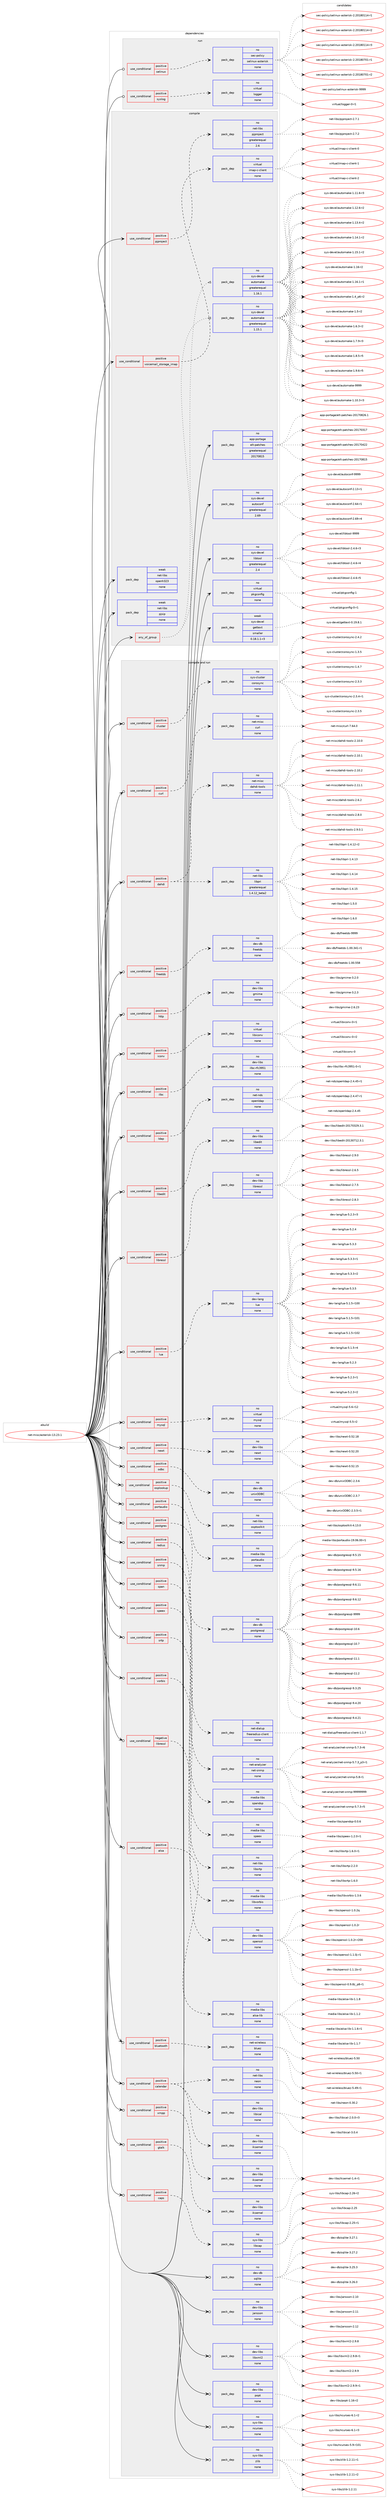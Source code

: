 digraph prolog {

# *************
# Graph options
# *************

newrank=true;
concentrate=true;
compound=true;
graph [rankdir=LR,fontname=Helvetica,fontsize=10,ranksep=1.5];#, ranksep=2.5, nodesep=0.2];
edge  [arrowhead=vee];
node  [fontname=Helvetica,fontsize=10];

# **********
# The ebuild
# **********

subgraph cluster_leftcol {
color=gray;
rank=same;
label=<<i>ebuild</i>>;
id [label="net-misc/asterisk-13.23.1", color=red, width=4, href="../net-misc/asterisk-13.23.1.svg"];
}

# ****************
# The dependencies
# ****************

subgraph cluster_midcol {
color=gray;
label=<<i>dependencies</i>>;
subgraph cluster_compile {
fillcolor="#eeeeee";
style=filled;
label=<<i>compile</i>>;
subgraph any26300 {
dependency1665684 [label=<<TABLE BORDER="0" CELLBORDER="1" CELLSPACING="0" CELLPADDING="4"><TR><TD CELLPADDING="10">any_of_group</TD></TR></TABLE>>, shape=none, color=red];subgraph pack1190793 {
dependency1665685 [label=<<TABLE BORDER="0" CELLBORDER="1" CELLSPACING="0" CELLPADDING="4" WIDTH="220"><TR><TD ROWSPAN="6" CELLPADDING="30">pack_dep</TD></TR><TR><TD WIDTH="110">no</TD></TR><TR><TD>sys-devel</TD></TR><TR><TD>automake</TD></TR><TR><TD>greaterequal</TD></TR><TR><TD>1.16.1</TD></TR></TABLE>>, shape=none, color=blue];
}
dependency1665684:e -> dependency1665685:w [weight=20,style="dotted",arrowhead="oinv"];
subgraph pack1190794 {
dependency1665686 [label=<<TABLE BORDER="0" CELLBORDER="1" CELLSPACING="0" CELLPADDING="4" WIDTH="220"><TR><TD ROWSPAN="6" CELLPADDING="30">pack_dep</TD></TR><TR><TD WIDTH="110">no</TD></TR><TR><TD>sys-devel</TD></TR><TR><TD>automake</TD></TR><TR><TD>greaterequal</TD></TR><TR><TD>1.15.1</TD></TR></TABLE>>, shape=none, color=blue];
}
dependency1665684:e -> dependency1665686:w [weight=20,style="dotted",arrowhead="oinv"];
}
id:e -> dependency1665684:w [weight=20,style="solid",arrowhead="vee"];
subgraph cond447803 {
dependency1665687 [label=<<TABLE BORDER="0" CELLBORDER="1" CELLSPACING="0" CELLPADDING="4"><TR><TD ROWSPAN="3" CELLPADDING="10">use_conditional</TD></TR><TR><TD>positive</TD></TR><TR><TD>pjproject</TD></TR></TABLE>>, shape=none, color=red];
subgraph pack1190795 {
dependency1665688 [label=<<TABLE BORDER="0" CELLBORDER="1" CELLSPACING="0" CELLPADDING="4" WIDTH="220"><TR><TD ROWSPAN="6" CELLPADDING="30">pack_dep</TD></TR><TR><TD WIDTH="110">no</TD></TR><TR><TD>net-libs</TD></TR><TR><TD>pjproject</TD></TR><TR><TD>greaterequal</TD></TR><TR><TD>2.6</TD></TR></TABLE>>, shape=none, color=blue];
}
dependency1665687:e -> dependency1665688:w [weight=20,style="dashed",arrowhead="vee"];
}
id:e -> dependency1665687:w [weight=20,style="solid",arrowhead="vee"];
subgraph cond447804 {
dependency1665689 [label=<<TABLE BORDER="0" CELLBORDER="1" CELLSPACING="0" CELLPADDING="4"><TR><TD ROWSPAN="3" CELLPADDING="10">use_conditional</TD></TR><TR><TD>positive</TD></TR><TR><TD>voicemail_storage_imap</TD></TR></TABLE>>, shape=none, color=red];
subgraph pack1190796 {
dependency1665690 [label=<<TABLE BORDER="0" CELLBORDER="1" CELLSPACING="0" CELLPADDING="4" WIDTH="220"><TR><TD ROWSPAN="6" CELLPADDING="30">pack_dep</TD></TR><TR><TD WIDTH="110">no</TD></TR><TR><TD>virtual</TD></TR><TR><TD>imap-c-client</TD></TR><TR><TD>none</TD></TR><TR><TD></TD></TR></TABLE>>, shape=none, color=blue];
}
dependency1665689:e -> dependency1665690:w [weight=20,style="dashed",arrowhead="vee"];
}
id:e -> dependency1665689:w [weight=20,style="solid",arrowhead="vee"];
subgraph pack1190797 {
dependency1665691 [label=<<TABLE BORDER="0" CELLBORDER="1" CELLSPACING="0" CELLPADDING="4" WIDTH="220"><TR><TD ROWSPAN="6" CELLPADDING="30">pack_dep</TD></TR><TR><TD WIDTH="110">no</TD></TR><TR><TD>app-portage</TD></TR><TR><TD>elt-patches</TD></TR><TR><TD>greaterequal</TD></TR><TR><TD>20170815</TD></TR></TABLE>>, shape=none, color=blue];
}
id:e -> dependency1665691:w [weight=20,style="solid",arrowhead="vee"];
subgraph pack1190798 {
dependency1665692 [label=<<TABLE BORDER="0" CELLBORDER="1" CELLSPACING="0" CELLPADDING="4" WIDTH="220"><TR><TD ROWSPAN="6" CELLPADDING="30">pack_dep</TD></TR><TR><TD WIDTH="110">no</TD></TR><TR><TD>sys-devel</TD></TR><TR><TD>autoconf</TD></TR><TR><TD>greaterequal</TD></TR><TR><TD>2.69</TD></TR></TABLE>>, shape=none, color=blue];
}
id:e -> dependency1665692:w [weight=20,style="solid",arrowhead="vee"];
subgraph pack1190799 {
dependency1665693 [label=<<TABLE BORDER="0" CELLBORDER="1" CELLSPACING="0" CELLPADDING="4" WIDTH="220"><TR><TD ROWSPAN="6" CELLPADDING="30">pack_dep</TD></TR><TR><TD WIDTH="110">no</TD></TR><TR><TD>sys-devel</TD></TR><TR><TD>libtool</TD></TR><TR><TD>greaterequal</TD></TR><TR><TD>2.4</TD></TR></TABLE>>, shape=none, color=blue];
}
id:e -> dependency1665693:w [weight=20,style="solid",arrowhead="vee"];
subgraph pack1190800 {
dependency1665694 [label=<<TABLE BORDER="0" CELLBORDER="1" CELLSPACING="0" CELLPADDING="4" WIDTH="220"><TR><TD ROWSPAN="6" CELLPADDING="30">pack_dep</TD></TR><TR><TD WIDTH="110">no</TD></TR><TR><TD>virtual</TD></TR><TR><TD>pkgconfig</TD></TR><TR><TD>none</TD></TR><TR><TD></TD></TR></TABLE>>, shape=none, color=blue];
}
id:e -> dependency1665694:w [weight=20,style="solid",arrowhead="vee"];
subgraph pack1190801 {
dependency1665695 [label=<<TABLE BORDER="0" CELLBORDER="1" CELLSPACING="0" CELLPADDING="4" WIDTH="220"><TR><TD ROWSPAN="6" CELLPADDING="30">pack_dep</TD></TR><TR><TD WIDTH="110">weak</TD></TR><TR><TD>net-libs</TD></TR><TR><TD>openh323</TD></TR><TR><TD>none</TD></TR><TR><TD></TD></TR></TABLE>>, shape=none, color=blue];
}
id:e -> dependency1665695:w [weight=20,style="solid",arrowhead="vee"];
subgraph pack1190802 {
dependency1665696 [label=<<TABLE BORDER="0" CELLBORDER="1" CELLSPACING="0" CELLPADDING="4" WIDTH="220"><TR><TD ROWSPAN="6" CELLPADDING="30">pack_dep</TD></TR><TR><TD WIDTH="110">weak</TD></TR><TR><TD>net-libs</TD></TR><TR><TD>pjsip</TD></TR><TR><TD>none</TD></TR><TR><TD></TD></TR></TABLE>>, shape=none, color=blue];
}
id:e -> dependency1665696:w [weight=20,style="solid",arrowhead="vee"];
subgraph pack1190803 {
dependency1665697 [label=<<TABLE BORDER="0" CELLBORDER="1" CELLSPACING="0" CELLPADDING="4" WIDTH="220"><TR><TD ROWSPAN="6" CELLPADDING="30">pack_dep</TD></TR><TR><TD WIDTH="110">weak</TD></TR><TR><TD>sys-devel</TD></TR><TR><TD>gettext</TD></TR><TR><TD>smaller</TD></TR><TR><TD>0.18.1.1-r3</TD></TR></TABLE>>, shape=none, color=blue];
}
id:e -> dependency1665697:w [weight=20,style="solid",arrowhead="vee"];
}
subgraph cluster_compileandrun {
fillcolor="#eeeeee";
style=filled;
label=<<i>compile and run</i>>;
subgraph cond447805 {
dependency1665698 [label=<<TABLE BORDER="0" CELLBORDER="1" CELLSPACING="0" CELLPADDING="4"><TR><TD ROWSPAN="3" CELLPADDING="10">use_conditional</TD></TR><TR><TD>negative</TD></TR><TR><TD>libressl</TD></TR></TABLE>>, shape=none, color=red];
subgraph pack1190804 {
dependency1665699 [label=<<TABLE BORDER="0" CELLBORDER="1" CELLSPACING="0" CELLPADDING="4" WIDTH="220"><TR><TD ROWSPAN="6" CELLPADDING="30">pack_dep</TD></TR><TR><TD WIDTH="110">no</TD></TR><TR><TD>dev-libs</TD></TR><TR><TD>openssl</TD></TR><TR><TD>none</TD></TR><TR><TD></TD></TR></TABLE>>, shape=none, color=blue];
}
dependency1665698:e -> dependency1665699:w [weight=20,style="dashed",arrowhead="vee"];
}
id:e -> dependency1665698:w [weight=20,style="solid",arrowhead="odotvee"];
subgraph cond447806 {
dependency1665700 [label=<<TABLE BORDER="0" CELLBORDER="1" CELLSPACING="0" CELLPADDING="4"><TR><TD ROWSPAN="3" CELLPADDING="10">use_conditional</TD></TR><TR><TD>positive</TD></TR><TR><TD>alsa</TD></TR></TABLE>>, shape=none, color=red];
subgraph pack1190805 {
dependency1665701 [label=<<TABLE BORDER="0" CELLBORDER="1" CELLSPACING="0" CELLPADDING="4" WIDTH="220"><TR><TD ROWSPAN="6" CELLPADDING="30">pack_dep</TD></TR><TR><TD WIDTH="110">no</TD></TR><TR><TD>media-libs</TD></TR><TR><TD>alsa-lib</TD></TR><TR><TD>none</TD></TR><TR><TD></TD></TR></TABLE>>, shape=none, color=blue];
}
dependency1665700:e -> dependency1665701:w [weight=20,style="dashed",arrowhead="vee"];
}
id:e -> dependency1665700:w [weight=20,style="solid",arrowhead="odotvee"];
subgraph cond447807 {
dependency1665702 [label=<<TABLE BORDER="0" CELLBORDER="1" CELLSPACING="0" CELLPADDING="4"><TR><TD ROWSPAN="3" CELLPADDING="10">use_conditional</TD></TR><TR><TD>positive</TD></TR><TR><TD>bluetooth</TD></TR></TABLE>>, shape=none, color=red];
subgraph pack1190806 {
dependency1665703 [label=<<TABLE BORDER="0" CELLBORDER="1" CELLSPACING="0" CELLPADDING="4" WIDTH="220"><TR><TD ROWSPAN="6" CELLPADDING="30">pack_dep</TD></TR><TR><TD WIDTH="110">no</TD></TR><TR><TD>net-wireless</TD></TR><TR><TD>bluez</TD></TR><TR><TD>none</TD></TR><TR><TD></TD></TR></TABLE>>, shape=none, color=blue];
}
dependency1665702:e -> dependency1665703:w [weight=20,style="dashed",arrowhead="vee"];
}
id:e -> dependency1665702:w [weight=20,style="solid",arrowhead="odotvee"];
subgraph cond447808 {
dependency1665704 [label=<<TABLE BORDER="0" CELLBORDER="1" CELLSPACING="0" CELLPADDING="4"><TR><TD ROWSPAN="3" CELLPADDING="10">use_conditional</TD></TR><TR><TD>positive</TD></TR><TR><TD>calendar</TD></TR></TABLE>>, shape=none, color=red];
subgraph pack1190807 {
dependency1665705 [label=<<TABLE BORDER="0" CELLBORDER="1" CELLSPACING="0" CELLPADDING="4" WIDTH="220"><TR><TD ROWSPAN="6" CELLPADDING="30">pack_dep</TD></TR><TR><TD WIDTH="110">no</TD></TR><TR><TD>net-libs</TD></TR><TR><TD>neon</TD></TR><TR><TD>none</TD></TR><TR><TD></TD></TR></TABLE>>, shape=none, color=blue];
}
dependency1665704:e -> dependency1665705:w [weight=20,style="dashed",arrowhead="vee"];
subgraph pack1190808 {
dependency1665706 [label=<<TABLE BORDER="0" CELLBORDER="1" CELLSPACING="0" CELLPADDING="4" WIDTH="220"><TR><TD ROWSPAN="6" CELLPADDING="30">pack_dep</TD></TR><TR><TD WIDTH="110">no</TD></TR><TR><TD>dev-libs</TD></TR><TR><TD>libical</TD></TR><TR><TD>none</TD></TR><TR><TD></TD></TR></TABLE>>, shape=none, color=blue];
}
dependency1665704:e -> dependency1665706:w [weight=20,style="dashed",arrowhead="vee"];
subgraph pack1190809 {
dependency1665707 [label=<<TABLE BORDER="0" CELLBORDER="1" CELLSPACING="0" CELLPADDING="4" WIDTH="220"><TR><TD ROWSPAN="6" CELLPADDING="30">pack_dep</TD></TR><TR><TD WIDTH="110">no</TD></TR><TR><TD>dev-libs</TD></TR><TR><TD>iksemel</TD></TR><TR><TD>none</TD></TR><TR><TD></TD></TR></TABLE>>, shape=none, color=blue];
}
dependency1665704:e -> dependency1665707:w [weight=20,style="dashed",arrowhead="vee"];
}
id:e -> dependency1665704:w [weight=20,style="solid",arrowhead="odotvee"];
subgraph cond447809 {
dependency1665708 [label=<<TABLE BORDER="0" CELLBORDER="1" CELLSPACING="0" CELLPADDING="4"><TR><TD ROWSPAN="3" CELLPADDING="10">use_conditional</TD></TR><TR><TD>positive</TD></TR><TR><TD>caps</TD></TR></TABLE>>, shape=none, color=red];
subgraph pack1190810 {
dependency1665709 [label=<<TABLE BORDER="0" CELLBORDER="1" CELLSPACING="0" CELLPADDING="4" WIDTH="220"><TR><TD ROWSPAN="6" CELLPADDING="30">pack_dep</TD></TR><TR><TD WIDTH="110">no</TD></TR><TR><TD>sys-libs</TD></TR><TR><TD>libcap</TD></TR><TR><TD>none</TD></TR><TR><TD></TD></TR></TABLE>>, shape=none, color=blue];
}
dependency1665708:e -> dependency1665709:w [weight=20,style="dashed",arrowhead="vee"];
}
id:e -> dependency1665708:w [weight=20,style="solid",arrowhead="odotvee"];
subgraph cond447810 {
dependency1665710 [label=<<TABLE BORDER="0" CELLBORDER="1" CELLSPACING="0" CELLPADDING="4"><TR><TD ROWSPAN="3" CELLPADDING="10">use_conditional</TD></TR><TR><TD>positive</TD></TR><TR><TD>cluster</TD></TR></TABLE>>, shape=none, color=red];
subgraph pack1190811 {
dependency1665711 [label=<<TABLE BORDER="0" CELLBORDER="1" CELLSPACING="0" CELLPADDING="4" WIDTH="220"><TR><TD ROWSPAN="6" CELLPADDING="30">pack_dep</TD></TR><TR><TD WIDTH="110">no</TD></TR><TR><TD>sys-cluster</TD></TR><TR><TD>corosync</TD></TR><TR><TD>none</TD></TR><TR><TD></TD></TR></TABLE>>, shape=none, color=blue];
}
dependency1665710:e -> dependency1665711:w [weight=20,style="dashed",arrowhead="vee"];
}
id:e -> dependency1665710:w [weight=20,style="solid",arrowhead="odotvee"];
subgraph cond447811 {
dependency1665712 [label=<<TABLE BORDER="0" CELLBORDER="1" CELLSPACING="0" CELLPADDING="4"><TR><TD ROWSPAN="3" CELLPADDING="10">use_conditional</TD></TR><TR><TD>positive</TD></TR><TR><TD>curl</TD></TR></TABLE>>, shape=none, color=red];
subgraph pack1190812 {
dependency1665713 [label=<<TABLE BORDER="0" CELLBORDER="1" CELLSPACING="0" CELLPADDING="4" WIDTH="220"><TR><TD ROWSPAN="6" CELLPADDING="30">pack_dep</TD></TR><TR><TD WIDTH="110">no</TD></TR><TR><TD>net-misc</TD></TR><TR><TD>curl</TD></TR><TR><TD>none</TD></TR><TR><TD></TD></TR></TABLE>>, shape=none, color=blue];
}
dependency1665712:e -> dependency1665713:w [weight=20,style="dashed",arrowhead="vee"];
}
id:e -> dependency1665712:w [weight=20,style="solid",arrowhead="odotvee"];
subgraph cond447812 {
dependency1665714 [label=<<TABLE BORDER="0" CELLBORDER="1" CELLSPACING="0" CELLPADDING="4"><TR><TD ROWSPAN="3" CELLPADDING="10">use_conditional</TD></TR><TR><TD>positive</TD></TR><TR><TD>dahdi</TD></TR></TABLE>>, shape=none, color=red];
subgraph pack1190813 {
dependency1665715 [label=<<TABLE BORDER="0" CELLBORDER="1" CELLSPACING="0" CELLPADDING="4" WIDTH="220"><TR><TD ROWSPAN="6" CELLPADDING="30">pack_dep</TD></TR><TR><TD WIDTH="110">no</TD></TR><TR><TD>net-libs</TD></TR><TR><TD>libpri</TD></TR><TR><TD>greaterequal</TD></TR><TR><TD>1.4.12_beta2</TD></TR></TABLE>>, shape=none, color=blue];
}
dependency1665714:e -> dependency1665715:w [weight=20,style="dashed",arrowhead="vee"];
subgraph pack1190814 {
dependency1665716 [label=<<TABLE BORDER="0" CELLBORDER="1" CELLSPACING="0" CELLPADDING="4" WIDTH="220"><TR><TD ROWSPAN="6" CELLPADDING="30">pack_dep</TD></TR><TR><TD WIDTH="110">no</TD></TR><TR><TD>net-misc</TD></TR><TR><TD>dahdi-tools</TD></TR><TR><TD>none</TD></TR><TR><TD></TD></TR></TABLE>>, shape=none, color=blue];
}
dependency1665714:e -> dependency1665716:w [weight=20,style="dashed",arrowhead="vee"];
}
id:e -> dependency1665714:w [weight=20,style="solid",arrowhead="odotvee"];
subgraph cond447813 {
dependency1665717 [label=<<TABLE BORDER="0" CELLBORDER="1" CELLSPACING="0" CELLPADDING="4"><TR><TD ROWSPAN="3" CELLPADDING="10">use_conditional</TD></TR><TR><TD>positive</TD></TR><TR><TD>freetds</TD></TR></TABLE>>, shape=none, color=red];
subgraph pack1190815 {
dependency1665718 [label=<<TABLE BORDER="0" CELLBORDER="1" CELLSPACING="0" CELLPADDING="4" WIDTH="220"><TR><TD ROWSPAN="6" CELLPADDING="30">pack_dep</TD></TR><TR><TD WIDTH="110">no</TD></TR><TR><TD>dev-db</TD></TR><TR><TD>freetds</TD></TR><TR><TD>none</TD></TR><TR><TD></TD></TR></TABLE>>, shape=none, color=blue];
}
dependency1665717:e -> dependency1665718:w [weight=20,style="dashed",arrowhead="vee"];
}
id:e -> dependency1665717:w [weight=20,style="solid",arrowhead="odotvee"];
subgraph cond447814 {
dependency1665719 [label=<<TABLE BORDER="0" CELLBORDER="1" CELLSPACING="0" CELLPADDING="4"><TR><TD ROWSPAN="3" CELLPADDING="10">use_conditional</TD></TR><TR><TD>positive</TD></TR><TR><TD>gtalk</TD></TR></TABLE>>, shape=none, color=red];
subgraph pack1190816 {
dependency1665720 [label=<<TABLE BORDER="0" CELLBORDER="1" CELLSPACING="0" CELLPADDING="4" WIDTH="220"><TR><TD ROWSPAN="6" CELLPADDING="30">pack_dep</TD></TR><TR><TD WIDTH="110">no</TD></TR><TR><TD>dev-libs</TD></TR><TR><TD>iksemel</TD></TR><TR><TD>none</TD></TR><TR><TD></TD></TR></TABLE>>, shape=none, color=blue];
}
dependency1665719:e -> dependency1665720:w [weight=20,style="dashed",arrowhead="vee"];
}
id:e -> dependency1665719:w [weight=20,style="solid",arrowhead="odotvee"];
subgraph cond447815 {
dependency1665721 [label=<<TABLE BORDER="0" CELLBORDER="1" CELLSPACING="0" CELLPADDING="4"><TR><TD ROWSPAN="3" CELLPADDING="10">use_conditional</TD></TR><TR><TD>positive</TD></TR><TR><TD>http</TD></TR></TABLE>>, shape=none, color=red];
subgraph pack1190817 {
dependency1665722 [label=<<TABLE BORDER="0" CELLBORDER="1" CELLSPACING="0" CELLPADDING="4" WIDTH="220"><TR><TD ROWSPAN="6" CELLPADDING="30">pack_dep</TD></TR><TR><TD WIDTH="110">no</TD></TR><TR><TD>dev-libs</TD></TR><TR><TD>gmime</TD></TR><TR><TD>none</TD></TR><TR><TD></TD></TR></TABLE>>, shape=none, color=blue];
}
dependency1665721:e -> dependency1665722:w [weight=20,style="dashed",arrowhead="vee"];
}
id:e -> dependency1665721:w [weight=20,style="solid",arrowhead="odotvee"];
subgraph cond447816 {
dependency1665723 [label=<<TABLE BORDER="0" CELLBORDER="1" CELLSPACING="0" CELLPADDING="4"><TR><TD ROWSPAN="3" CELLPADDING="10">use_conditional</TD></TR><TR><TD>positive</TD></TR><TR><TD>iconv</TD></TR></TABLE>>, shape=none, color=red];
subgraph pack1190818 {
dependency1665724 [label=<<TABLE BORDER="0" CELLBORDER="1" CELLSPACING="0" CELLPADDING="4" WIDTH="220"><TR><TD ROWSPAN="6" CELLPADDING="30">pack_dep</TD></TR><TR><TD WIDTH="110">no</TD></TR><TR><TD>virtual</TD></TR><TR><TD>libiconv</TD></TR><TR><TD>none</TD></TR><TR><TD></TD></TR></TABLE>>, shape=none, color=blue];
}
dependency1665723:e -> dependency1665724:w [weight=20,style="dashed",arrowhead="vee"];
}
id:e -> dependency1665723:w [weight=20,style="solid",arrowhead="odotvee"];
subgraph cond447817 {
dependency1665725 [label=<<TABLE BORDER="0" CELLBORDER="1" CELLSPACING="0" CELLPADDING="4"><TR><TD ROWSPAN="3" CELLPADDING="10">use_conditional</TD></TR><TR><TD>positive</TD></TR><TR><TD>ilbc</TD></TR></TABLE>>, shape=none, color=red];
subgraph pack1190819 {
dependency1665726 [label=<<TABLE BORDER="0" CELLBORDER="1" CELLSPACING="0" CELLPADDING="4" WIDTH="220"><TR><TD ROWSPAN="6" CELLPADDING="30">pack_dep</TD></TR><TR><TD WIDTH="110">no</TD></TR><TR><TD>dev-libs</TD></TR><TR><TD>ilbc-rfc3951</TD></TR><TR><TD>none</TD></TR><TR><TD></TD></TR></TABLE>>, shape=none, color=blue];
}
dependency1665725:e -> dependency1665726:w [weight=20,style="dashed",arrowhead="vee"];
}
id:e -> dependency1665725:w [weight=20,style="solid",arrowhead="odotvee"];
subgraph cond447818 {
dependency1665727 [label=<<TABLE BORDER="0" CELLBORDER="1" CELLSPACING="0" CELLPADDING="4"><TR><TD ROWSPAN="3" CELLPADDING="10">use_conditional</TD></TR><TR><TD>positive</TD></TR><TR><TD>ldap</TD></TR></TABLE>>, shape=none, color=red];
subgraph pack1190820 {
dependency1665728 [label=<<TABLE BORDER="0" CELLBORDER="1" CELLSPACING="0" CELLPADDING="4" WIDTH="220"><TR><TD ROWSPAN="6" CELLPADDING="30">pack_dep</TD></TR><TR><TD WIDTH="110">no</TD></TR><TR><TD>net-nds</TD></TR><TR><TD>openldap</TD></TR><TR><TD>none</TD></TR><TR><TD></TD></TR></TABLE>>, shape=none, color=blue];
}
dependency1665727:e -> dependency1665728:w [weight=20,style="dashed",arrowhead="vee"];
}
id:e -> dependency1665727:w [weight=20,style="solid",arrowhead="odotvee"];
subgraph cond447819 {
dependency1665729 [label=<<TABLE BORDER="0" CELLBORDER="1" CELLSPACING="0" CELLPADDING="4"><TR><TD ROWSPAN="3" CELLPADDING="10">use_conditional</TD></TR><TR><TD>positive</TD></TR><TR><TD>libedit</TD></TR></TABLE>>, shape=none, color=red];
subgraph pack1190821 {
dependency1665730 [label=<<TABLE BORDER="0" CELLBORDER="1" CELLSPACING="0" CELLPADDING="4" WIDTH="220"><TR><TD ROWSPAN="6" CELLPADDING="30">pack_dep</TD></TR><TR><TD WIDTH="110">no</TD></TR><TR><TD>dev-libs</TD></TR><TR><TD>libedit</TD></TR><TR><TD>none</TD></TR><TR><TD></TD></TR></TABLE>>, shape=none, color=blue];
}
dependency1665729:e -> dependency1665730:w [weight=20,style="dashed",arrowhead="vee"];
}
id:e -> dependency1665729:w [weight=20,style="solid",arrowhead="odotvee"];
subgraph cond447820 {
dependency1665731 [label=<<TABLE BORDER="0" CELLBORDER="1" CELLSPACING="0" CELLPADDING="4"><TR><TD ROWSPAN="3" CELLPADDING="10">use_conditional</TD></TR><TR><TD>positive</TD></TR><TR><TD>libressl</TD></TR></TABLE>>, shape=none, color=red];
subgraph pack1190822 {
dependency1665732 [label=<<TABLE BORDER="0" CELLBORDER="1" CELLSPACING="0" CELLPADDING="4" WIDTH="220"><TR><TD ROWSPAN="6" CELLPADDING="30">pack_dep</TD></TR><TR><TD WIDTH="110">no</TD></TR><TR><TD>dev-libs</TD></TR><TR><TD>libressl</TD></TR><TR><TD>none</TD></TR><TR><TD></TD></TR></TABLE>>, shape=none, color=blue];
}
dependency1665731:e -> dependency1665732:w [weight=20,style="dashed",arrowhead="vee"];
}
id:e -> dependency1665731:w [weight=20,style="solid",arrowhead="odotvee"];
subgraph cond447821 {
dependency1665733 [label=<<TABLE BORDER="0" CELLBORDER="1" CELLSPACING="0" CELLPADDING="4"><TR><TD ROWSPAN="3" CELLPADDING="10">use_conditional</TD></TR><TR><TD>positive</TD></TR><TR><TD>lua</TD></TR></TABLE>>, shape=none, color=red];
subgraph pack1190823 {
dependency1665734 [label=<<TABLE BORDER="0" CELLBORDER="1" CELLSPACING="0" CELLPADDING="4" WIDTH="220"><TR><TD ROWSPAN="6" CELLPADDING="30">pack_dep</TD></TR><TR><TD WIDTH="110">no</TD></TR><TR><TD>dev-lang</TD></TR><TR><TD>lua</TD></TR><TR><TD>none</TD></TR><TR><TD></TD></TR></TABLE>>, shape=none, color=blue];
}
dependency1665733:e -> dependency1665734:w [weight=20,style="dashed",arrowhead="vee"];
}
id:e -> dependency1665733:w [weight=20,style="solid",arrowhead="odotvee"];
subgraph cond447822 {
dependency1665735 [label=<<TABLE BORDER="0" CELLBORDER="1" CELLSPACING="0" CELLPADDING="4"><TR><TD ROWSPAN="3" CELLPADDING="10">use_conditional</TD></TR><TR><TD>positive</TD></TR><TR><TD>mysql</TD></TR></TABLE>>, shape=none, color=red];
subgraph pack1190824 {
dependency1665736 [label=<<TABLE BORDER="0" CELLBORDER="1" CELLSPACING="0" CELLPADDING="4" WIDTH="220"><TR><TD ROWSPAN="6" CELLPADDING="30">pack_dep</TD></TR><TR><TD WIDTH="110">no</TD></TR><TR><TD>virtual</TD></TR><TR><TD>mysql</TD></TR><TR><TD>none</TD></TR><TR><TD></TD></TR></TABLE>>, shape=none, color=blue];
}
dependency1665735:e -> dependency1665736:w [weight=20,style="dashed",arrowhead="vee"];
}
id:e -> dependency1665735:w [weight=20,style="solid",arrowhead="odotvee"];
subgraph cond447823 {
dependency1665737 [label=<<TABLE BORDER="0" CELLBORDER="1" CELLSPACING="0" CELLPADDING="4"><TR><TD ROWSPAN="3" CELLPADDING="10">use_conditional</TD></TR><TR><TD>positive</TD></TR><TR><TD>newt</TD></TR></TABLE>>, shape=none, color=red];
subgraph pack1190825 {
dependency1665738 [label=<<TABLE BORDER="0" CELLBORDER="1" CELLSPACING="0" CELLPADDING="4" WIDTH="220"><TR><TD ROWSPAN="6" CELLPADDING="30">pack_dep</TD></TR><TR><TD WIDTH="110">no</TD></TR><TR><TD>dev-libs</TD></TR><TR><TD>newt</TD></TR><TR><TD>none</TD></TR><TR><TD></TD></TR></TABLE>>, shape=none, color=blue];
}
dependency1665737:e -> dependency1665738:w [weight=20,style="dashed",arrowhead="vee"];
}
id:e -> dependency1665737:w [weight=20,style="solid",arrowhead="odotvee"];
subgraph cond447824 {
dependency1665739 [label=<<TABLE BORDER="0" CELLBORDER="1" CELLSPACING="0" CELLPADDING="4"><TR><TD ROWSPAN="3" CELLPADDING="10">use_conditional</TD></TR><TR><TD>positive</TD></TR><TR><TD>odbc</TD></TR></TABLE>>, shape=none, color=red];
subgraph pack1190826 {
dependency1665740 [label=<<TABLE BORDER="0" CELLBORDER="1" CELLSPACING="0" CELLPADDING="4" WIDTH="220"><TR><TD ROWSPAN="6" CELLPADDING="30">pack_dep</TD></TR><TR><TD WIDTH="110">no</TD></TR><TR><TD>dev-db</TD></TR><TR><TD>unixODBC</TD></TR><TR><TD>none</TD></TR><TR><TD></TD></TR></TABLE>>, shape=none, color=blue];
}
dependency1665739:e -> dependency1665740:w [weight=20,style="dashed",arrowhead="vee"];
}
id:e -> dependency1665739:w [weight=20,style="solid",arrowhead="odotvee"];
subgraph cond447825 {
dependency1665741 [label=<<TABLE BORDER="0" CELLBORDER="1" CELLSPACING="0" CELLPADDING="4"><TR><TD ROWSPAN="3" CELLPADDING="10">use_conditional</TD></TR><TR><TD>positive</TD></TR><TR><TD>osplookup</TD></TR></TABLE>>, shape=none, color=red];
subgraph pack1190827 {
dependency1665742 [label=<<TABLE BORDER="0" CELLBORDER="1" CELLSPACING="0" CELLPADDING="4" WIDTH="220"><TR><TD ROWSPAN="6" CELLPADDING="30">pack_dep</TD></TR><TR><TD WIDTH="110">no</TD></TR><TR><TD>net-libs</TD></TR><TR><TD>osptoolkit</TD></TR><TR><TD>none</TD></TR><TR><TD></TD></TR></TABLE>>, shape=none, color=blue];
}
dependency1665741:e -> dependency1665742:w [weight=20,style="dashed",arrowhead="vee"];
}
id:e -> dependency1665741:w [weight=20,style="solid",arrowhead="odotvee"];
subgraph cond447826 {
dependency1665743 [label=<<TABLE BORDER="0" CELLBORDER="1" CELLSPACING="0" CELLPADDING="4"><TR><TD ROWSPAN="3" CELLPADDING="10">use_conditional</TD></TR><TR><TD>positive</TD></TR><TR><TD>portaudio</TD></TR></TABLE>>, shape=none, color=red];
subgraph pack1190828 {
dependency1665744 [label=<<TABLE BORDER="0" CELLBORDER="1" CELLSPACING="0" CELLPADDING="4" WIDTH="220"><TR><TD ROWSPAN="6" CELLPADDING="30">pack_dep</TD></TR><TR><TD WIDTH="110">no</TD></TR><TR><TD>media-libs</TD></TR><TR><TD>portaudio</TD></TR><TR><TD>none</TD></TR><TR><TD></TD></TR></TABLE>>, shape=none, color=blue];
}
dependency1665743:e -> dependency1665744:w [weight=20,style="dashed",arrowhead="vee"];
}
id:e -> dependency1665743:w [weight=20,style="solid",arrowhead="odotvee"];
subgraph cond447827 {
dependency1665745 [label=<<TABLE BORDER="0" CELLBORDER="1" CELLSPACING="0" CELLPADDING="4"><TR><TD ROWSPAN="3" CELLPADDING="10">use_conditional</TD></TR><TR><TD>positive</TD></TR><TR><TD>postgres</TD></TR></TABLE>>, shape=none, color=red];
subgraph pack1190829 {
dependency1665746 [label=<<TABLE BORDER="0" CELLBORDER="1" CELLSPACING="0" CELLPADDING="4" WIDTH="220"><TR><TD ROWSPAN="6" CELLPADDING="30">pack_dep</TD></TR><TR><TD WIDTH="110">no</TD></TR><TR><TD>dev-db</TD></TR><TR><TD>postgresql</TD></TR><TR><TD>none</TD></TR><TR><TD></TD></TR></TABLE>>, shape=none, color=blue];
}
dependency1665745:e -> dependency1665746:w [weight=20,style="dashed",arrowhead="vee"];
}
id:e -> dependency1665745:w [weight=20,style="solid",arrowhead="odotvee"];
subgraph cond447828 {
dependency1665747 [label=<<TABLE BORDER="0" CELLBORDER="1" CELLSPACING="0" CELLPADDING="4"><TR><TD ROWSPAN="3" CELLPADDING="10">use_conditional</TD></TR><TR><TD>positive</TD></TR><TR><TD>radius</TD></TR></TABLE>>, shape=none, color=red];
subgraph pack1190830 {
dependency1665748 [label=<<TABLE BORDER="0" CELLBORDER="1" CELLSPACING="0" CELLPADDING="4" WIDTH="220"><TR><TD ROWSPAN="6" CELLPADDING="30">pack_dep</TD></TR><TR><TD WIDTH="110">no</TD></TR><TR><TD>net-dialup</TD></TR><TR><TD>freeradius-client</TD></TR><TR><TD>none</TD></TR><TR><TD></TD></TR></TABLE>>, shape=none, color=blue];
}
dependency1665747:e -> dependency1665748:w [weight=20,style="dashed",arrowhead="vee"];
}
id:e -> dependency1665747:w [weight=20,style="solid",arrowhead="odotvee"];
subgraph cond447829 {
dependency1665749 [label=<<TABLE BORDER="0" CELLBORDER="1" CELLSPACING="0" CELLPADDING="4"><TR><TD ROWSPAN="3" CELLPADDING="10">use_conditional</TD></TR><TR><TD>positive</TD></TR><TR><TD>snmp</TD></TR></TABLE>>, shape=none, color=red];
subgraph pack1190831 {
dependency1665750 [label=<<TABLE BORDER="0" CELLBORDER="1" CELLSPACING="0" CELLPADDING="4" WIDTH="220"><TR><TD ROWSPAN="6" CELLPADDING="30">pack_dep</TD></TR><TR><TD WIDTH="110">no</TD></TR><TR><TD>net-analyzer</TD></TR><TR><TD>net-snmp</TD></TR><TR><TD>none</TD></TR><TR><TD></TD></TR></TABLE>>, shape=none, color=blue];
}
dependency1665749:e -> dependency1665750:w [weight=20,style="dashed",arrowhead="vee"];
}
id:e -> dependency1665749:w [weight=20,style="solid",arrowhead="odotvee"];
subgraph cond447830 {
dependency1665751 [label=<<TABLE BORDER="0" CELLBORDER="1" CELLSPACING="0" CELLPADDING="4"><TR><TD ROWSPAN="3" CELLPADDING="10">use_conditional</TD></TR><TR><TD>positive</TD></TR><TR><TD>span</TD></TR></TABLE>>, shape=none, color=red];
subgraph pack1190832 {
dependency1665752 [label=<<TABLE BORDER="0" CELLBORDER="1" CELLSPACING="0" CELLPADDING="4" WIDTH="220"><TR><TD ROWSPAN="6" CELLPADDING="30">pack_dep</TD></TR><TR><TD WIDTH="110">no</TD></TR><TR><TD>media-libs</TD></TR><TR><TD>spandsp</TD></TR><TR><TD>none</TD></TR><TR><TD></TD></TR></TABLE>>, shape=none, color=blue];
}
dependency1665751:e -> dependency1665752:w [weight=20,style="dashed",arrowhead="vee"];
}
id:e -> dependency1665751:w [weight=20,style="solid",arrowhead="odotvee"];
subgraph cond447831 {
dependency1665753 [label=<<TABLE BORDER="0" CELLBORDER="1" CELLSPACING="0" CELLPADDING="4"><TR><TD ROWSPAN="3" CELLPADDING="10">use_conditional</TD></TR><TR><TD>positive</TD></TR><TR><TD>speex</TD></TR></TABLE>>, shape=none, color=red];
subgraph pack1190833 {
dependency1665754 [label=<<TABLE BORDER="0" CELLBORDER="1" CELLSPACING="0" CELLPADDING="4" WIDTH="220"><TR><TD ROWSPAN="6" CELLPADDING="30">pack_dep</TD></TR><TR><TD WIDTH="110">no</TD></TR><TR><TD>media-libs</TD></TR><TR><TD>speex</TD></TR><TR><TD>none</TD></TR><TR><TD></TD></TR></TABLE>>, shape=none, color=blue];
}
dependency1665753:e -> dependency1665754:w [weight=20,style="dashed",arrowhead="vee"];
}
id:e -> dependency1665753:w [weight=20,style="solid",arrowhead="odotvee"];
subgraph cond447832 {
dependency1665755 [label=<<TABLE BORDER="0" CELLBORDER="1" CELLSPACING="0" CELLPADDING="4"><TR><TD ROWSPAN="3" CELLPADDING="10">use_conditional</TD></TR><TR><TD>positive</TD></TR><TR><TD>srtp</TD></TR></TABLE>>, shape=none, color=red];
subgraph pack1190834 {
dependency1665756 [label=<<TABLE BORDER="0" CELLBORDER="1" CELLSPACING="0" CELLPADDING="4" WIDTH="220"><TR><TD ROWSPAN="6" CELLPADDING="30">pack_dep</TD></TR><TR><TD WIDTH="110">no</TD></TR><TR><TD>net-libs</TD></TR><TR><TD>libsrtp</TD></TR><TR><TD>none</TD></TR><TR><TD></TD></TR></TABLE>>, shape=none, color=blue];
}
dependency1665755:e -> dependency1665756:w [weight=20,style="dashed",arrowhead="vee"];
}
id:e -> dependency1665755:w [weight=20,style="solid",arrowhead="odotvee"];
subgraph cond447833 {
dependency1665757 [label=<<TABLE BORDER="0" CELLBORDER="1" CELLSPACING="0" CELLPADDING="4"><TR><TD ROWSPAN="3" CELLPADDING="10">use_conditional</TD></TR><TR><TD>positive</TD></TR><TR><TD>vorbis</TD></TR></TABLE>>, shape=none, color=red];
subgraph pack1190835 {
dependency1665758 [label=<<TABLE BORDER="0" CELLBORDER="1" CELLSPACING="0" CELLPADDING="4" WIDTH="220"><TR><TD ROWSPAN="6" CELLPADDING="30">pack_dep</TD></TR><TR><TD WIDTH="110">no</TD></TR><TR><TD>media-libs</TD></TR><TR><TD>libvorbis</TD></TR><TR><TD>none</TD></TR><TR><TD></TD></TR></TABLE>>, shape=none, color=blue];
}
dependency1665757:e -> dependency1665758:w [weight=20,style="dashed",arrowhead="vee"];
}
id:e -> dependency1665757:w [weight=20,style="solid",arrowhead="odotvee"];
subgraph cond447834 {
dependency1665759 [label=<<TABLE BORDER="0" CELLBORDER="1" CELLSPACING="0" CELLPADDING="4"><TR><TD ROWSPAN="3" CELLPADDING="10">use_conditional</TD></TR><TR><TD>positive</TD></TR><TR><TD>xmpp</TD></TR></TABLE>>, shape=none, color=red];
subgraph pack1190836 {
dependency1665760 [label=<<TABLE BORDER="0" CELLBORDER="1" CELLSPACING="0" CELLPADDING="4" WIDTH="220"><TR><TD ROWSPAN="6" CELLPADDING="30">pack_dep</TD></TR><TR><TD WIDTH="110">no</TD></TR><TR><TD>dev-libs</TD></TR><TR><TD>iksemel</TD></TR><TR><TD>none</TD></TR><TR><TD></TD></TR></TABLE>>, shape=none, color=blue];
}
dependency1665759:e -> dependency1665760:w [weight=20,style="dashed",arrowhead="vee"];
}
id:e -> dependency1665759:w [weight=20,style="solid",arrowhead="odotvee"];
subgraph pack1190837 {
dependency1665761 [label=<<TABLE BORDER="0" CELLBORDER="1" CELLSPACING="0" CELLPADDING="4" WIDTH="220"><TR><TD ROWSPAN="6" CELLPADDING="30">pack_dep</TD></TR><TR><TD WIDTH="110">no</TD></TR><TR><TD>dev-db</TD></TR><TR><TD>sqlite</TD></TR><TR><TD>none</TD></TR><TR><TD></TD></TR></TABLE>>, shape=none, color=blue];
}
id:e -> dependency1665761:w [weight=20,style="solid",arrowhead="odotvee"];
subgraph pack1190838 {
dependency1665762 [label=<<TABLE BORDER="0" CELLBORDER="1" CELLSPACING="0" CELLPADDING="4" WIDTH="220"><TR><TD ROWSPAN="6" CELLPADDING="30">pack_dep</TD></TR><TR><TD WIDTH="110">no</TD></TR><TR><TD>dev-libs</TD></TR><TR><TD>jansson</TD></TR><TR><TD>none</TD></TR><TR><TD></TD></TR></TABLE>>, shape=none, color=blue];
}
id:e -> dependency1665762:w [weight=20,style="solid",arrowhead="odotvee"];
subgraph pack1190839 {
dependency1665763 [label=<<TABLE BORDER="0" CELLBORDER="1" CELLSPACING="0" CELLPADDING="4" WIDTH="220"><TR><TD ROWSPAN="6" CELLPADDING="30">pack_dep</TD></TR><TR><TD WIDTH="110">no</TD></TR><TR><TD>dev-libs</TD></TR><TR><TD>libxml2</TD></TR><TR><TD>none</TD></TR><TR><TD></TD></TR></TABLE>>, shape=none, color=blue];
}
id:e -> dependency1665763:w [weight=20,style="solid",arrowhead="odotvee"];
subgraph pack1190840 {
dependency1665764 [label=<<TABLE BORDER="0" CELLBORDER="1" CELLSPACING="0" CELLPADDING="4" WIDTH="220"><TR><TD ROWSPAN="6" CELLPADDING="30">pack_dep</TD></TR><TR><TD WIDTH="110">no</TD></TR><TR><TD>dev-libs</TD></TR><TR><TD>popt</TD></TR><TR><TD>none</TD></TR><TR><TD></TD></TR></TABLE>>, shape=none, color=blue];
}
id:e -> dependency1665764:w [weight=20,style="solid",arrowhead="odotvee"];
subgraph pack1190841 {
dependency1665765 [label=<<TABLE BORDER="0" CELLBORDER="1" CELLSPACING="0" CELLPADDING="4" WIDTH="220"><TR><TD ROWSPAN="6" CELLPADDING="30">pack_dep</TD></TR><TR><TD WIDTH="110">no</TD></TR><TR><TD>sys-libs</TD></TR><TR><TD>ncurses</TD></TR><TR><TD>none</TD></TR><TR><TD></TD></TR></TABLE>>, shape=none, color=blue];
}
id:e -> dependency1665765:w [weight=20,style="solid",arrowhead="odotvee"];
subgraph pack1190842 {
dependency1665766 [label=<<TABLE BORDER="0" CELLBORDER="1" CELLSPACING="0" CELLPADDING="4" WIDTH="220"><TR><TD ROWSPAN="6" CELLPADDING="30">pack_dep</TD></TR><TR><TD WIDTH="110">no</TD></TR><TR><TD>sys-libs</TD></TR><TR><TD>zlib</TD></TR><TR><TD>none</TD></TR><TR><TD></TD></TR></TABLE>>, shape=none, color=blue];
}
id:e -> dependency1665766:w [weight=20,style="solid",arrowhead="odotvee"];
}
subgraph cluster_run {
fillcolor="#eeeeee";
style=filled;
label=<<i>run</i>>;
subgraph cond447835 {
dependency1665767 [label=<<TABLE BORDER="0" CELLBORDER="1" CELLSPACING="0" CELLPADDING="4"><TR><TD ROWSPAN="3" CELLPADDING="10">use_conditional</TD></TR><TR><TD>positive</TD></TR><TR><TD>selinux</TD></TR></TABLE>>, shape=none, color=red];
subgraph pack1190843 {
dependency1665768 [label=<<TABLE BORDER="0" CELLBORDER="1" CELLSPACING="0" CELLPADDING="4" WIDTH="220"><TR><TD ROWSPAN="6" CELLPADDING="30">pack_dep</TD></TR><TR><TD WIDTH="110">no</TD></TR><TR><TD>sec-policy</TD></TR><TR><TD>selinux-asterisk</TD></TR><TR><TD>none</TD></TR><TR><TD></TD></TR></TABLE>>, shape=none, color=blue];
}
dependency1665767:e -> dependency1665768:w [weight=20,style="dashed",arrowhead="vee"];
}
id:e -> dependency1665767:w [weight=20,style="solid",arrowhead="odot"];
subgraph cond447836 {
dependency1665769 [label=<<TABLE BORDER="0" CELLBORDER="1" CELLSPACING="0" CELLPADDING="4"><TR><TD ROWSPAN="3" CELLPADDING="10">use_conditional</TD></TR><TR><TD>positive</TD></TR><TR><TD>syslog</TD></TR></TABLE>>, shape=none, color=red];
subgraph pack1190844 {
dependency1665770 [label=<<TABLE BORDER="0" CELLBORDER="1" CELLSPACING="0" CELLPADDING="4" WIDTH="220"><TR><TD ROWSPAN="6" CELLPADDING="30">pack_dep</TD></TR><TR><TD WIDTH="110">no</TD></TR><TR><TD>virtual</TD></TR><TR><TD>logger</TD></TR><TR><TD>none</TD></TR><TR><TD></TD></TR></TABLE>>, shape=none, color=blue];
}
dependency1665769:e -> dependency1665770:w [weight=20,style="dashed",arrowhead="vee"];
}
id:e -> dependency1665769:w [weight=20,style="solid",arrowhead="odot"];
}
}

# **************
# The candidates
# **************

subgraph cluster_choices {
rank=same;
color=gray;
label=<<i>candidates</i>>;

subgraph choice1190793 {
color=black;
nodesep=1;
choice11512111545100101118101108479711711611110997107101454946494846514511451 [label="sys-devel/automake-1.10.3-r3", color=red, width=4,href="../sys-devel/automake-1.10.3-r3.svg"];
choice11512111545100101118101108479711711611110997107101454946494946544511451 [label="sys-devel/automake-1.11.6-r3", color=red, width=4,href="../sys-devel/automake-1.11.6-r3.svg"];
choice11512111545100101118101108479711711611110997107101454946495046544511450 [label="sys-devel/automake-1.12.6-r2", color=red, width=4,href="../sys-devel/automake-1.12.6-r2.svg"];
choice11512111545100101118101108479711711611110997107101454946495146524511450 [label="sys-devel/automake-1.13.4-r2", color=red, width=4,href="../sys-devel/automake-1.13.4-r2.svg"];
choice11512111545100101118101108479711711611110997107101454946495246494511450 [label="sys-devel/automake-1.14.1-r2", color=red, width=4,href="../sys-devel/automake-1.14.1-r2.svg"];
choice11512111545100101118101108479711711611110997107101454946495346494511450 [label="sys-devel/automake-1.15.1-r2", color=red, width=4,href="../sys-devel/automake-1.15.1-r2.svg"];
choice1151211154510010111810110847971171161111099710710145494649544511450 [label="sys-devel/automake-1.16-r2", color=red, width=4,href="../sys-devel/automake-1.16-r2.svg"];
choice11512111545100101118101108479711711611110997107101454946495446494511449 [label="sys-devel/automake-1.16.1-r1", color=red, width=4,href="../sys-devel/automake-1.16.1-r1.svg"];
choice115121115451001011181011084797117116111109971071014549465295112544511450 [label="sys-devel/automake-1.4_p6-r2", color=red, width=4,href="../sys-devel/automake-1.4_p6-r2.svg"];
choice11512111545100101118101108479711711611110997107101454946534511450 [label="sys-devel/automake-1.5-r2", color=red, width=4,href="../sys-devel/automake-1.5-r2.svg"];
choice115121115451001011181011084797117116111109971071014549465446514511450 [label="sys-devel/automake-1.6.3-r2", color=red, width=4,href="../sys-devel/automake-1.6.3-r2.svg"];
choice115121115451001011181011084797117116111109971071014549465546574511451 [label="sys-devel/automake-1.7.9-r3", color=red, width=4,href="../sys-devel/automake-1.7.9-r3.svg"];
choice115121115451001011181011084797117116111109971071014549465646534511453 [label="sys-devel/automake-1.8.5-r5", color=red, width=4,href="../sys-devel/automake-1.8.5-r5.svg"];
choice115121115451001011181011084797117116111109971071014549465746544511453 [label="sys-devel/automake-1.9.6-r5", color=red, width=4,href="../sys-devel/automake-1.9.6-r5.svg"];
choice115121115451001011181011084797117116111109971071014557575757 [label="sys-devel/automake-9999", color=red, width=4,href="../sys-devel/automake-9999.svg"];
dependency1665685:e -> choice11512111545100101118101108479711711611110997107101454946494846514511451:w [style=dotted,weight="100"];
dependency1665685:e -> choice11512111545100101118101108479711711611110997107101454946494946544511451:w [style=dotted,weight="100"];
dependency1665685:e -> choice11512111545100101118101108479711711611110997107101454946495046544511450:w [style=dotted,weight="100"];
dependency1665685:e -> choice11512111545100101118101108479711711611110997107101454946495146524511450:w [style=dotted,weight="100"];
dependency1665685:e -> choice11512111545100101118101108479711711611110997107101454946495246494511450:w [style=dotted,weight="100"];
dependency1665685:e -> choice11512111545100101118101108479711711611110997107101454946495346494511450:w [style=dotted,weight="100"];
dependency1665685:e -> choice1151211154510010111810110847971171161111099710710145494649544511450:w [style=dotted,weight="100"];
dependency1665685:e -> choice11512111545100101118101108479711711611110997107101454946495446494511449:w [style=dotted,weight="100"];
dependency1665685:e -> choice115121115451001011181011084797117116111109971071014549465295112544511450:w [style=dotted,weight="100"];
dependency1665685:e -> choice11512111545100101118101108479711711611110997107101454946534511450:w [style=dotted,weight="100"];
dependency1665685:e -> choice115121115451001011181011084797117116111109971071014549465446514511450:w [style=dotted,weight="100"];
dependency1665685:e -> choice115121115451001011181011084797117116111109971071014549465546574511451:w [style=dotted,weight="100"];
dependency1665685:e -> choice115121115451001011181011084797117116111109971071014549465646534511453:w [style=dotted,weight="100"];
dependency1665685:e -> choice115121115451001011181011084797117116111109971071014549465746544511453:w [style=dotted,weight="100"];
dependency1665685:e -> choice115121115451001011181011084797117116111109971071014557575757:w [style=dotted,weight="100"];
}
subgraph choice1190794 {
color=black;
nodesep=1;
choice11512111545100101118101108479711711611110997107101454946494846514511451 [label="sys-devel/automake-1.10.3-r3", color=red, width=4,href="../sys-devel/automake-1.10.3-r3.svg"];
choice11512111545100101118101108479711711611110997107101454946494946544511451 [label="sys-devel/automake-1.11.6-r3", color=red, width=4,href="../sys-devel/automake-1.11.6-r3.svg"];
choice11512111545100101118101108479711711611110997107101454946495046544511450 [label="sys-devel/automake-1.12.6-r2", color=red, width=4,href="../sys-devel/automake-1.12.6-r2.svg"];
choice11512111545100101118101108479711711611110997107101454946495146524511450 [label="sys-devel/automake-1.13.4-r2", color=red, width=4,href="../sys-devel/automake-1.13.4-r2.svg"];
choice11512111545100101118101108479711711611110997107101454946495246494511450 [label="sys-devel/automake-1.14.1-r2", color=red, width=4,href="../sys-devel/automake-1.14.1-r2.svg"];
choice11512111545100101118101108479711711611110997107101454946495346494511450 [label="sys-devel/automake-1.15.1-r2", color=red, width=4,href="../sys-devel/automake-1.15.1-r2.svg"];
choice1151211154510010111810110847971171161111099710710145494649544511450 [label="sys-devel/automake-1.16-r2", color=red, width=4,href="../sys-devel/automake-1.16-r2.svg"];
choice11512111545100101118101108479711711611110997107101454946495446494511449 [label="sys-devel/automake-1.16.1-r1", color=red, width=4,href="../sys-devel/automake-1.16.1-r1.svg"];
choice115121115451001011181011084797117116111109971071014549465295112544511450 [label="sys-devel/automake-1.4_p6-r2", color=red, width=4,href="../sys-devel/automake-1.4_p6-r2.svg"];
choice11512111545100101118101108479711711611110997107101454946534511450 [label="sys-devel/automake-1.5-r2", color=red, width=4,href="../sys-devel/automake-1.5-r2.svg"];
choice115121115451001011181011084797117116111109971071014549465446514511450 [label="sys-devel/automake-1.6.3-r2", color=red, width=4,href="../sys-devel/automake-1.6.3-r2.svg"];
choice115121115451001011181011084797117116111109971071014549465546574511451 [label="sys-devel/automake-1.7.9-r3", color=red, width=4,href="../sys-devel/automake-1.7.9-r3.svg"];
choice115121115451001011181011084797117116111109971071014549465646534511453 [label="sys-devel/automake-1.8.5-r5", color=red, width=4,href="../sys-devel/automake-1.8.5-r5.svg"];
choice115121115451001011181011084797117116111109971071014549465746544511453 [label="sys-devel/automake-1.9.6-r5", color=red, width=4,href="../sys-devel/automake-1.9.6-r5.svg"];
choice115121115451001011181011084797117116111109971071014557575757 [label="sys-devel/automake-9999", color=red, width=4,href="../sys-devel/automake-9999.svg"];
dependency1665686:e -> choice11512111545100101118101108479711711611110997107101454946494846514511451:w [style=dotted,weight="100"];
dependency1665686:e -> choice11512111545100101118101108479711711611110997107101454946494946544511451:w [style=dotted,weight="100"];
dependency1665686:e -> choice11512111545100101118101108479711711611110997107101454946495046544511450:w [style=dotted,weight="100"];
dependency1665686:e -> choice11512111545100101118101108479711711611110997107101454946495146524511450:w [style=dotted,weight="100"];
dependency1665686:e -> choice11512111545100101118101108479711711611110997107101454946495246494511450:w [style=dotted,weight="100"];
dependency1665686:e -> choice11512111545100101118101108479711711611110997107101454946495346494511450:w [style=dotted,weight="100"];
dependency1665686:e -> choice1151211154510010111810110847971171161111099710710145494649544511450:w [style=dotted,weight="100"];
dependency1665686:e -> choice11512111545100101118101108479711711611110997107101454946495446494511449:w [style=dotted,weight="100"];
dependency1665686:e -> choice115121115451001011181011084797117116111109971071014549465295112544511450:w [style=dotted,weight="100"];
dependency1665686:e -> choice11512111545100101118101108479711711611110997107101454946534511450:w [style=dotted,weight="100"];
dependency1665686:e -> choice115121115451001011181011084797117116111109971071014549465446514511450:w [style=dotted,weight="100"];
dependency1665686:e -> choice115121115451001011181011084797117116111109971071014549465546574511451:w [style=dotted,weight="100"];
dependency1665686:e -> choice115121115451001011181011084797117116111109971071014549465646534511453:w [style=dotted,weight="100"];
dependency1665686:e -> choice115121115451001011181011084797117116111109971071014549465746544511453:w [style=dotted,weight="100"];
dependency1665686:e -> choice115121115451001011181011084797117116111109971071014557575757:w [style=dotted,weight="100"];
}
subgraph choice1190795 {
color=black;
nodesep=1;
choice11010111645108105981154711210611211411110610199116455046554649 [label="net-libs/pjproject-2.7.1", color=red, width=4,href="../net-libs/pjproject-2.7.1.svg"];
choice11010111645108105981154711210611211411110610199116455046554650 [label="net-libs/pjproject-2.7.2", color=red, width=4,href="../net-libs/pjproject-2.7.2.svg"];
dependency1665688:e -> choice11010111645108105981154711210611211411110610199116455046554649:w [style=dotted,weight="100"];
dependency1665688:e -> choice11010111645108105981154711210611211411110610199116455046554650:w [style=dotted,weight="100"];
}
subgraph choice1190796 {
color=black;
nodesep=1;
choice118105114116117971084710510997112459945991081051011101164548 [label="virtual/imap-c-client-0", color=red, width=4,href="../virtual/imap-c-client-0.svg"];
choice118105114116117971084710510997112459945991081051011101164549 [label="virtual/imap-c-client-1", color=red, width=4,href="../virtual/imap-c-client-1.svg"];
choice118105114116117971084710510997112459945991081051011101164550 [label="virtual/imap-c-client-2", color=red, width=4,href="../virtual/imap-c-client-2.svg"];
dependency1665690:e -> choice118105114116117971084710510997112459945991081051011101164548:w [style=dotted,weight="100"];
dependency1665690:e -> choice118105114116117971084710510997112459945991081051011101164549:w [style=dotted,weight="100"];
dependency1665690:e -> choice118105114116117971084710510997112459945991081051011101164550:w [style=dotted,weight="100"];
}
subgraph choice1190797 {
color=black;
nodesep=1;
choice97112112451121111141169710310147101108116451129711699104101115455048495548514955 [label="app-portage/elt-patches-20170317", color=red, width=4,href="../app-portage/elt-patches-20170317.svg"];
choice97112112451121111141169710310147101108116451129711699104101115455048495548525050 [label="app-portage/elt-patches-20170422", color=red, width=4,href="../app-portage/elt-patches-20170422.svg"];
choice97112112451121111141169710310147101108116451129711699104101115455048495548564953 [label="app-portage/elt-patches-20170815", color=red, width=4,href="../app-portage/elt-patches-20170815.svg"];
choice971121124511211111411697103101471011081164511297116991041011154550484955485650544649 [label="app-portage/elt-patches-20170826.1", color=red, width=4,href="../app-portage/elt-patches-20170826.1.svg"];
dependency1665691:e -> choice97112112451121111141169710310147101108116451129711699104101115455048495548514955:w [style=dotted,weight="100"];
dependency1665691:e -> choice97112112451121111141169710310147101108116451129711699104101115455048495548525050:w [style=dotted,weight="100"];
dependency1665691:e -> choice97112112451121111141169710310147101108116451129711699104101115455048495548564953:w [style=dotted,weight="100"];
dependency1665691:e -> choice971121124511211111411697103101471011081164511297116991041011154550484955485650544649:w [style=dotted,weight="100"];
}
subgraph choice1190798 {
color=black;
nodesep=1;
choice1151211154510010111810110847971171161119911111010245504649514511449 [label="sys-devel/autoconf-2.13-r1", color=red, width=4,href="../sys-devel/autoconf-2.13-r1.svg"];
choice1151211154510010111810110847971171161119911111010245504654524511449 [label="sys-devel/autoconf-2.64-r1", color=red, width=4,href="../sys-devel/autoconf-2.64-r1.svg"];
choice1151211154510010111810110847971171161119911111010245504654574511452 [label="sys-devel/autoconf-2.69-r4", color=red, width=4,href="../sys-devel/autoconf-2.69-r4.svg"];
choice115121115451001011181011084797117116111991111101024557575757 [label="sys-devel/autoconf-9999", color=red, width=4,href="../sys-devel/autoconf-9999.svg"];
dependency1665692:e -> choice1151211154510010111810110847971171161119911111010245504649514511449:w [style=dotted,weight="100"];
dependency1665692:e -> choice1151211154510010111810110847971171161119911111010245504654524511449:w [style=dotted,weight="100"];
dependency1665692:e -> choice1151211154510010111810110847971171161119911111010245504654574511452:w [style=dotted,weight="100"];
dependency1665692:e -> choice115121115451001011181011084797117116111991111101024557575757:w [style=dotted,weight="100"];
}
subgraph choice1190799 {
color=black;
nodesep=1;
choice1151211154510010111810110847108105981161111111084550465246544511451 [label="sys-devel/libtool-2.4.6-r3", color=red, width=4,href="../sys-devel/libtool-2.4.6-r3.svg"];
choice1151211154510010111810110847108105981161111111084550465246544511452 [label="sys-devel/libtool-2.4.6-r4", color=red, width=4,href="../sys-devel/libtool-2.4.6-r4.svg"];
choice1151211154510010111810110847108105981161111111084550465246544511453 [label="sys-devel/libtool-2.4.6-r5", color=red, width=4,href="../sys-devel/libtool-2.4.6-r5.svg"];
choice1151211154510010111810110847108105981161111111084557575757 [label="sys-devel/libtool-9999", color=red, width=4,href="../sys-devel/libtool-9999.svg"];
dependency1665693:e -> choice1151211154510010111810110847108105981161111111084550465246544511451:w [style=dotted,weight="100"];
dependency1665693:e -> choice1151211154510010111810110847108105981161111111084550465246544511452:w [style=dotted,weight="100"];
dependency1665693:e -> choice1151211154510010111810110847108105981161111111084550465246544511453:w [style=dotted,weight="100"];
dependency1665693:e -> choice1151211154510010111810110847108105981161111111084557575757:w [style=dotted,weight="100"];
}
subgraph choice1190800 {
color=black;
nodesep=1;
choice11810511411611797108471121071039911111010210510345484511449 [label="virtual/pkgconfig-0-r1", color=red, width=4,href="../virtual/pkgconfig-0-r1.svg"];
choice1181051141161179710847112107103991111101021051034549 [label="virtual/pkgconfig-1", color=red, width=4,href="../virtual/pkgconfig-1.svg"];
dependency1665694:e -> choice11810511411611797108471121071039911111010210510345484511449:w [style=dotted,weight="100"];
dependency1665694:e -> choice1181051141161179710847112107103991111101021051034549:w [style=dotted,weight="100"];
}
subgraph choice1190801 {
color=black;
nodesep=1;
}
subgraph choice1190802 {
color=black;
nodesep=1;
}
subgraph choice1190803 {
color=black;
nodesep=1;
choice1151211154510010111810110847103101116116101120116454846495746564649 [label="sys-devel/gettext-0.19.8.1", color=red, width=4,href="../sys-devel/gettext-0.19.8.1.svg"];
dependency1665697:e -> choice1151211154510010111810110847103101116116101120116454846495746564649:w [style=dotted,weight="100"];
}
subgraph choice1190804 {
color=black;
nodesep=1;
choice10010111845108105981154711111210111011511510845484657465612295112564511449 [label="dev-libs/openssl-0.9.8z_p8-r1", color=red, width=4,href="../dev-libs/openssl-0.9.8z_p8-r1.svg"];
choice100101118451081059811547111112101110115115108454946484650113 [label="dev-libs/openssl-1.0.2q", color=red, width=4,href="../dev-libs/openssl-1.0.2q.svg"];
choice100101118451081059811547111112101110115115108454946484650114 [label="dev-libs/openssl-1.0.2r", color=red, width=4,href="../dev-libs/openssl-1.0.2r.svg"];
choice10010111845108105981154711111210111011511510845494648465011445114504848 [label="dev-libs/openssl-1.0.2r-r200", color=red, width=4,href="../dev-libs/openssl-1.0.2r-r200.svg"];
choice1001011184510810598115471111121011101151151084549464946481064511449 [label="dev-libs/openssl-1.1.0j-r1", color=red, width=4,href="../dev-libs/openssl-1.1.0j-r1.svg"];
choice100101118451081059811547111112101110115115108454946494649984511450 [label="dev-libs/openssl-1.1.1b-r2", color=red, width=4,href="../dev-libs/openssl-1.1.1b-r2.svg"];
dependency1665699:e -> choice10010111845108105981154711111210111011511510845484657465612295112564511449:w [style=dotted,weight="100"];
dependency1665699:e -> choice100101118451081059811547111112101110115115108454946484650113:w [style=dotted,weight="100"];
dependency1665699:e -> choice100101118451081059811547111112101110115115108454946484650114:w [style=dotted,weight="100"];
dependency1665699:e -> choice10010111845108105981154711111210111011511510845494648465011445114504848:w [style=dotted,weight="100"];
dependency1665699:e -> choice1001011184510810598115471111121011101151151084549464946481064511449:w [style=dotted,weight="100"];
dependency1665699:e -> choice100101118451081059811547111112101110115115108454946494649984511450:w [style=dotted,weight="100"];
}
subgraph choice1190805 {
color=black;
nodesep=1;
choice1091011001059745108105981154797108115974510810598454946494650 [label="media-libs/alsa-lib-1.1.2", color=red, width=4,href="../media-libs/alsa-lib-1.1.2.svg"];
choice10910110010597451081059811547971081159745108105984549464946544511449 [label="media-libs/alsa-lib-1.1.6-r1", color=red, width=4,href="../media-libs/alsa-lib-1.1.6-r1.svg"];
choice1091011001059745108105981154797108115974510810598454946494655 [label="media-libs/alsa-lib-1.1.7", color=red, width=4,href="../media-libs/alsa-lib-1.1.7.svg"];
choice1091011001059745108105981154797108115974510810598454946494656 [label="media-libs/alsa-lib-1.1.8", color=red, width=4,href="../media-libs/alsa-lib-1.1.8.svg"];
dependency1665701:e -> choice1091011001059745108105981154797108115974510810598454946494650:w [style=dotted,weight="100"];
dependency1665701:e -> choice10910110010597451081059811547971081159745108105984549464946544511449:w [style=dotted,weight="100"];
dependency1665701:e -> choice1091011001059745108105981154797108115974510810598454946494655:w [style=dotted,weight="100"];
dependency1665701:e -> choice1091011001059745108105981154797108115974510810598454946494656:w [style=dotted,weight="100"];
}
subgraph choice1190806 {
color=black;
nodesep=1;
choice11010111645119105114101108101115115479810811710112245534652574511449 [label="net-wireless/bluez-5.49-r1", color=red, width=4,href="../net-wireless/bluez-5.49-r1.svg"];
choice1101011164511910511410110810111511547981081171011224553465348 [label="net-wireless/bluez-5.50", color=red, width=4,href="../net-wireless/bluez-5.50.svg"];
choice11010111645119105114101108101115115479810811710112245534653484511449 [label="net-wireless/bluez-5.50-r1", color=red, width=4,href="../net-wireless/bluez-5.50-r1.svg"];
dependency1665703:e -> choice11010111645119105114101108101115115479810811710112245534652574511449:w [style=dotted,weight="100"];
dependency1665703:e -> choice1101011164511910511410110810111511547981081171011224553465348:w [style=dotted,weight="100"];
dependency1665703:e -> choice11010111645119105114101108101115115479810811710112245534653484511449:w [style=dotted,weight="100"];
}
subgraph choice1190807 {
color=black;
nodesep=1;
choice11010111645108105981154711010111111045484651484650 [label="net-libs/neon-0.30.2", color=red, width=4,href="../net-libs/neon-0.30.2.svg"];
dependency1665705:e -> choice11010111645108105981154711010111111045484651484650:w [style=dotted,weight="100"];
}
subgraph choice1190808 {
color=black;
nodesep=1;
choice1001011184510810598115471081059810599971084550464846484511451 [label="dev-libs/libical-2.0.0-r3", color=red, width=4,href="../dev-libs/libical-2.0.0-r3.svg"];
choice100101118451081059811547108105981059997108455146484652 [label="dev-libs/libical-3.0.4", color=red, width=4,href="../dev-libs/libical-3.0.4.svg"];
dependency1665706:e -> choice1001011184510810598115471081059810599971084550464846484511451:w [style=dotted,weight="100"];
dependency1665706:e -> choice100101118451081059811547108105981059997108455146484652:w [style=dotted,weight="100"];
}
subgraph choice1190809 {
color=black;
nodesep=1;
choice100101118451081059811547105107115101109101108454946524511449 [label="dev-libs/iksemel-1.4-r1", color=red, width=4,href="../dev-libs/iksemel-1.4-r1.svg"];
dependency1665707:e -> choice100101118451081059811547105107115101109101108454946524511449:w [style=dotted,weight="100"];
}
subgraph choice1190810 {
color=black;
nodesep=1;
choice1151211154510810598115471081059899971124550465053 [label="sys-libs/libcap-2.25", color=red, width=4,href="../sys-libs/libcap-2.25.svg"];
choice11512111545108105981154710810598999711245504650534511449 [label="sys-libs/libcap-2.25-r1", color=red, width=4,href="../sys-libs/libcap-2.25-r1.svg"];
choice11512111545108105981154710810598999711245504650544511450 [label="sys-libs/libcap-2.26-r2", color=red, width=4,href="../sys-libs/libcap-2.26-r2.svg"];
dependency1665709:e -> choice1151211154510810598115471081059899971124550465053:w [style=dotted,weight="100"];
dependency1665709:e -> choice11512111545108105981154710810598999711245504650534511449:w [style=dotted,weight="100"];
dependency1665709:e -> choice11512111545108105981154710810598999711245504650544511450:w [style=dotted,weight="100"];
}
subgraph choice1190811 {
color=black;
nodesep=1;
choice1151211154599108117115116101114479911111411111512111099454946514653 [label="sys-cluster/corosync-1.3.5", color=red, width=4,href="../sys-cluster/corosync-1.3.5.svg"];
choice1151211154599108117115116101114479911111411111512111099454946524655 [label="sys-cluster/corosync-1.4.7", color=red, width=4,href="../sys-cluster/corosync-1.4.7.svg"];
choice1151211154599108117115116101114479911111411111512111099455046514651 [label="sys-cluster/corosync-2.3.3", color=red, width=4,href="../sys-cluster/corosync-2.3.3.svg"];
choice11512111545991081171151161011144799111114111115121110994550465146524511449 [label="sys-cluster/corosync-2.3.4-r1", color=red, width=4,href="../sys-cluster/corosync-2.3.4-r1.svg"];
choice1151211154599108117115116101114479911111411111512111099455046514653 [label="sys-cluster/corosync-2.3.5", color=red, width=4,href="../sys-cluster/corosync-2.3.5.svg"];
choice1151211154599108117115116101114479911111411111512111099455046524650 [label="sys-cluster/corosync-2.4.2", color=red, width=4,href="../sys-cluster/corosync-2.4.2.svg"];
dependency1665711:e -> choice1151211154599108117115116101114479911111411111512111099454946514653:w [style=dotted,weight="100"];
dependency1665711:e -> choice1151211154599108117115116101114479911111411111512111099454946524655:w [style=dotted,weight="100"];
dependency1665711:e -> choice1151211154599108117115116101114479911111411111512111099455046514651:w [style=dotted,weight="100"];
dependency1665711:e -> choice11512111545991081171151161011144799111114111115121110994550465146524511449:w [style=dotted,weight="100"];
dependency1665711:e -> choice1151211154599108117115116101114479911111411111512111099455046514653:w [style=dotted,weight="100"];
dependency1665711:e -> choice1151211154599108117115116101114479911111411111512111099455046524650:w [style=dotted,weight="100"];
}
subgraph choice1190812 {
color=black;
nodesep=1;
choice1101011164510910511599479911711410845554654524648 [label="net-misc/curl-7.64.0", color=red, width=4,href="../net-misc/curl-7.64.0.svg"];
dependency1665713:e -> choice1101011164510910511599479911711410845554654524648:w [style=dotted,weight="100"];
}
subgraph choice1190813 {
color=black;
nodesep=1;
choice11010111645108105981154710810598112114105454946524649504511450 [label="net-libs/libpri-1.4.12-r2", color=red, width=4,href="../net-libs/libpri-1.4.12-r2.svg"];
choice1101011164510810598115471081059811211410545494652464951 [label="net-libs/libpri-1.4.13", color=red, width=4,href="../net-libs/libpri-1.4.13.svg"];
choice1101011164510810598115471081059811211410545494652464952 [label="net-libs/libpri-1.4.14", color=red, width=4,href="../net-libs/libpri-1.4.14.svg"];
choice1101011164510810598115471081059811211410545494652464953 [label="net-libs/libpri-1.4.15", color=red, width=4,href="../net-libs/libpri-1.4.15.svg"];
choice11010111645108105981154710810598112114105454946534648 [label="net-libs/libpri-1.5.0", color=red, width=4,href="../net-libs/libpri-1.5.0.svg"];
choice11010111645108105981154710810598112114105454946544648 [label="net-libs/libpri-1.6.0", color=red, width=4,href="../net-libs/libpri-1.6.0.svg"];
dependency1665715:e -> choice11010111645108105981154710810598112114105454946524649504511450:w [style=dotted,weight="100"];
dependency1665715:e -> choice1101011164510810598115471081059811211410545494652464951:w [style=dotted,weight="100"];
dependency1665715:e -> choice1101011164510810598115471081059811211410545494652464952:w [style=dotted,weight="100"];
dependency1665715:e -> choice1101011164510810598115471081059811211410545494652464953:w [style=dotted,weight="100"];
dependency1665715:e -> choice11010111645108105981154710810598112114105454946534648:w [style=dotted,weight="100"];
dependency1665715:e -> choice11010111645108105981154710810598112114105454946544648:w [style=dotted,weight="100"];
}
subgraph choice1190814 {
color=black;
nodesep=1;
choice110101116451091051159947100971041001054511611111110811545504649484648 [label="net-misc/dahdi-tools-2.10.0", color=red, width=4,href="../net-misc/dahdi-tools-2.10.0.svg"];
choice110101116451091051159947100971041001054511611111110811545504649484649 [label="net-misc/dahdi-tools-2.10.1", color=red, width=4,href="../net-misc/dahdi-tools-2.10.1.svg"];
choice110101116451091051159947100971041001054511611111110811545504649484650 [label="net-misc/dahdi-tools-2.10.2", color=red, width=4,href="../net-misc/dahdi-tools-2.10.2.svg"];
choice110101116451091051159947100971041001054511611111110811545504649494649 [label="net-misc/dahdi-tools-2.11.1", color=red, width=4,href="../net-misc/dahdi-tools-2.11.1.svg"];
choice1101011164510910511599471009710410010545116111111108115455046544650 [label="net-misc/dahdi-tools-2.6.2", color=red, width=4,href="../net-misc/dahdi-tools-2.6.2.svg"];
choice1101011164510910511599471009710410010545116111111108115455046564648 [label="net-misc/dahdi-tools-2.8.0", color=red, width=4,href="../net-misc/dahdi-tools-2.8.0.svg"];
choice11010111645109105115994710097104100105451161111111081154550465746484649 [label="net-misc/dahdi-tools-2.9.0.1", color=red, width=4,href="../net-misc/dahdi-tools-2.9.0.1.svg"];
dependency1665716:e -> choice110101116451091051159947100971041001054511611111110811545504649484648:w [style=dotted,weight="100"];
dependency1665716:e -> choice110101116451091051159947100971041001054511611111110811545504649484649:w [style=dotted,weight="100"];
dependency1665716:e -> choice110101116451091051159947100971041001054511611111110811545504649484650:w [style=dotted,weight="100"];
dependency1665716:e -> choice110101116451091051159947100971041001054511611111110811545504649494649:w [style=dotted,weight="100"];
dependency1665716:e -> choice1101011164510910511599471009710410010545116111111108115455046544650:w [style=dotted,weight="100"];
dependency1665716:e -> choice1101011164510910511599471009710410010545116111111108115455046564648:w [style=dotted,weight="100"];
dependency1665716:e -> choice11010111645109105115994710097104100105451161111111081154550465746484649:w [style=dotted,weight="100"];
}
subgraph choice1190815 {
color=black;
nodesep=1;
choice1001011184510098471021141011011161001154549464848465152494511449 [label="dev-db/freetds-1.00.341-r1", color=red, width=4,href="../dev-db/freetds-1.00.341-r1.svg"];
choice100101118451009847102114101101116100115454946484846535356 [label="dev-db/freetds-1.00.558", color=red, width=4,href="../dev-db/freetds-1.00.558.svg"];
choice1001011184510098471021141011011161001154557575757 [label="dev-db/freetds-9999", color=red, width=4,href="../dev-db/freetds-9999.svg"];
dependency1665718:e -> choice1001011184510098471021141011011161001154549464848465152494511449:w [style=dotted,weight="100"];
dependency1665718:e -> choice100101118451009847102114101101116100115454946484846535356:w [style=dotted,weight="100"];
dependency1665718:e -> choice1001011184510098471021141011011161001154557575757:w [style=dotted,weight="100"];
}
subgraph choice1190816 {
color=black;
nodesep=1;
choice100101118451081059811547105107115101109101108454946524511449 [label="dev-libs/iksemel-1.4-r1", color=red, width=4,href="../dev-libs/iksemel-1.4-r1.svg"];
dependency1665720:e -> choice100101118451081059811547105107115101109101108454946524511449:w [style=dotted,weight="100"];
}
subgraph choice1190817 {
color=black;
nodesep=1;
choice10010111845108105981154710310910510910145504654465051 [label="dev-libs/gmime-2.6.23", color=red, width=4,href="../dev-libs/gmime-2.6.23.svg"];
choice100101118451081059811547103109105109101455146504648 [label="dev-libs/gmime-3.2.0", color=red, width=4,href="../dev-libs/gmime-3.2.0.svg"];
choice100101118451081059811547103109105109101455146504651 [label="dev-libs/gmime-3.2.3", color=red, width=4,href="../dev-libs/gmime-3.2.3.svg"];
dependency1665722:e -> choice10010111845108105981154710310910510910145504654465051:w [style=dotted,weight="100"];
dependency1665722:e -> choice100101118451081059811547103109105109101455146504648:w [style=dotted,weight="100"];
dependency1665722:e -> choice100101118451081059811547103109105109101455146504651:w [style=dotted,weight="100"];
}
subgraph choice1190818 {
color=black;
nodesep=1;
choice118105114116117971084710810598105991111101184548 [label="virtual/libiconv-0", color=red, width=4,href="../virtual/libiconv-0.svg"];
choice1181051141161179710847108105981059911111011845484511449 [label="virtual/libiconv-0-r1", color=red, width=4,href="../virtual/libiconv-0-r1.svg"];
choice1181051141161179710847108105981059911111011845484511450 [label="virtual/libiconv-0-r2", color=red, width=4,href="../virtual/libiconv-0-r2.svg"];
dependency1665724:e -> choice118105114116117971084710810598105991111101184548:w [style=dotted,weight="100"];
dependency1665724:e -> choice1181051141161179710847108105981059911111011845484511449:w [style=dotted,weight="100"];
dependency1665724:e -> choice1181051141161179710847108105981059911111011845484511450:w [style=dotted,weight="100"];
}
subgraph choice1190819 {
color=black;
nodesep=1;
choice100101118451081059811547105108989945114102995157534945484511449 [label="dev-libs/ilbc-rfc3951-0-r1", color=red, width=4,href="../dev-libs/ilbc-rfc3951-0-r1.svg"];
dependency1665726:e -> choice100101118451081059811547105108989945114102995157534945484511449:w [style=dotted,weight="100"];
}
subgraph choice1190820 {
color=black;
nodesep=1;
choice11010111645110100115471111121011101081009711245504652465253 [label="net-nds/openldap-2.4.45", color=red, width=4,href="../net-nds/openldap-2.4.45.svg"];
choice110101116451101001154711111210111010810097112455046524652534511449 [label="net-nds/openldap-2.4.45-r1", color=red, width=4,href="../net-nds/openldap-2.4.45-r1.svg"];
choice110101116451101001154711111210111010810097112455046524652554511449 [label="net-nds/openldap-2.4.47-r1", color=red, width=4,href="../net-nds/openldap-2.4.47-r1.svg"];
dependency1665728:e -> choice11010111645110100115471111121011101081009711245504652465253:w [style=dotted,weight="100"];
dependency1665728:e -> choice110101116451101001154711111210111010810097112455046524652534511449:w [style=dotted,weight="100"];
dependency1665728:e -> choice110101116451101001154711111210111010810097112455046524652554511449:w [style=dotted,weight="100"];
}
subgraph choice1190821 {
color=black;
nodesep=1;
choice1001011184510810598115471081059810110010511645504849514855495046514649 [label="dev-libs/libedit-20130712.3.1", color=red, width=4,href="../dev-libs/libedit-20130712.3.1.svg"];
choice1001011184510810598115471081059810110010511645504849554851505746514649 [label="dev-libs/libedit-20170329.3.1", color=red, width=4,href="../dev-libs/libedit-20170329.3.1.svg"];
dependency1665730:e -> choice1001011184510810598115471081059810110010511645504849514855495046514649:w [style=dotted,weight="100"];
dependency1665730:e -> choice1001011184510810598115471081059810110010511645504849554851505746514649:w [style=dotted,weight="100"];
}
subgraph choice1190822 {
color=black;
nodesep=1;
choice10010111845108105981154710810598114101115115108455046544653 [label="dev-libs/libressl-2.6.5", color=red, width=4,href="../dev-libs/libressl-2.6.5.svg"];
choice10010111845108105981154710810598114101115115108455046554653 [label="dev-libs/libressl-2.7.5", color=red, width=4,href="../dev-libs/libressl-2.7.5.svg"];
choice10010111845108105981154710810598114101115115108455046564651 [label="dev-libs/libressl-2.8.3", color=red, width=4,href="../dev-libs/libressl-2.8.3.svg"];
choice10010111845108105981154710810598114101115115108455046574648 [label="dev-libs/libressl-2.9.0", color=red, width=4,href="../dev-libs/libressl-2.9.0.svg"];
dependency1665732:e -> choice10010111845108105981154710810598114101115115108455046544653:w [style=dotted,weight="100"];
dependency1665732:e -> choice10010111845108105981154710810598114101115115108455046554653:w [style=dotted,weight="100"];
dependency1665732:e -> choice10010111845108105981154710810598114101115115108455046564651:w [style=dotted,weight="100"];
dependency1665732:e -> choice10010111845108105981154710810598114101115115108455046574648:w [style=dotted,weight="100"];
}
subgraph choice1190823 {
color=black;
nodesep=1;
choice1001011184510897110103471081179745534649465345114494848 [label="dev-lang/lua-5.1.5-r100", color=red, width=4,href="../dev-lang/lua-5.1.5-r100.svg"];
choice1001011184510897110103471081179745534649465345114494849 [label="dev-lang/lua-5.1.5-r101", color=red, width=4,href="../dev-lang/lua-5.1.5-r101.svg"];
choice1001011184510897110103471081179745534649465345114494850 [label="dev-lang/lua-5.1.5-r102", color=red, width=4,href="../dev-lang/lua-5.1.5-r102.svg"];
choice100101118451089711010347108117974553464946534511452 [label="dev-lang/lua-5.1.5-r4", color=red, width=4,href="../dev-lang/lua-5.1.5-r4.svg"];
choice10010111845108971101034710811797455346504651 [label="dev-lang/lua-5.2.3", color=red, width=4,href="../dev-lang/lua-5.2.3.svg"];
choice100101118451089711010347108117974553465046514511449 [label="dev-lang/lua-5.2.3-r1", color=red, width=4,href="../dev-lang/lua-5.2.3-r1.svg"];
choice100101118451089711010347108117974553465046514511450 [label="dev-lang/lua-5.2.3-r2", color=red, width=4,href="../dev-lang/lua-5.2.3-r2.svg"];
choice100101118451089711010347108117974553465046514511451 [label="dev-lang/lua-5.2.3-r3", color=red, width=4,href="../dev-lang/lua-5.2.3-r3.svg"];
choice10010111845108971101034710811797455346504652 [label="dev-lang/lua-5.2.4", color=red, width=4,href="../dev-lang/lua-5.2.4.svg"];
choice10010111845108971101034710811797455346514651 [label="dev-lang/lua-5.3.3", color=red, width=4,href="../dev-lang/lua-5.3.3.svg"];
choice100101118451089711010347108117974553465146514511449 [label="dev-lang/lua-5.3.3-r1", color=red, width=4,href="../dev-lang/lua-5.3.3-r1.svg"];
choice100101118451089711010347108117974553465146514511450 [label="dev-lang/lua-5.3.3-r2", color=red, width=4,href="../dev-lang/lua-5.3.3-r2.svg"];
choice10010111845108971101034710811797455346514653 [label="dev-lang/lua-5.3.5", color=red, width=4,href="../dev-lang/lua-5.3.5.svg"];
dependency1665734:e -> choice1001011184510897110103471081179745534649465345114494848:w [style=dotted,weight="100"];
dependency1665734:e -> choice1001011184510897110103471081179745534649465345114494849:w [style=dotted,weight="100"];
dependency1665734:e -> choice1001011184510897110103471081179745534649465345114494850:w [style=dotted,weight="100"];
dependency1665734:e -> choice100101118451089711010347108117974553464946534511452:w [style=dotted,weight="100"];
dependency1665734:e -> choice10010111845108971101034710811797455346504651:w [style=dotted,weight="100"];
dependency1665734:e -> choice100101118451089711010347108117974553465046514511449:w [style=dotted,weight="100"];
dependency1665734:e -> choice100101118451089711010347108117974553465046514511450:w [style=dotted,weight="100"];
dependency1665734:e -> choice100101118451089711010347108117974553465046514511451:w [style=dotted,weight="100"];
dependency1665734:e -> choice10010111845108971101034710811797455346504652:w [style=dotted,weight="100"];
dependency1665734:e -> choice10010111845108971101034710811797455346514651:w [style=dotted,weight="100"];
dependency1665734:e -> choice100101118451089711010347108117974553465146514511449:w [style=dotted,weight="100"];
dependency1665734:e -> choice100101118451089711010347108117974553465146514511450:w [style=dotted,weight="100"];
dependency1665734:e -> choice10010111845108971101034710811797455346514653:w [style=dotted,weight="100"];
}
subgraph choice1190824 {
color=black;
nodesep=1;
choice1181051141161179710847109121115113108455346534511450 [label="virtual/mysql-5.5-r2", color=red, width=4,href="../virtual/mysql-5.5-r2.svg"];
choice118105114116117971084710912111511310845534654451144950 [label="virtual/mysql-5.6-r12", color=red, width=4,href="../virtual/mysql-5.6-r12.svg"];
dependency1665736:e -> choice1181051141161179710847109121115113108455346534511450:w [style=dotted,weight="100"];
dependency1665736:e -> choice118105114116117971084710912111511310845534654451144950:w [style=dotted,weight="100"];
}
subgraph choice1190825 {
color=black;
nodesep=1;
choice1001011184510810598115471101011191164548465350464953 [label="dev-libs/newt-0.52.15", color=red, width=4,href="../dev-libs/newt-0.52.15.svg"];
choice1001011184510810598115471101011191164548465350464956 [label="dev-libs/newt-0.52.18", color=red, width=4,href="../dev-libs/newt-0.52.18.svg"];
choice1001011184510810598115471101011191164548465350465048 [label="dev-libs/newt-0.52.20", color=red, width=4,href="../dev-libs/newt-0.52.20.svg"];
dependency1665738:e -> choice1001011184510810598115471101011191164548465350464953:w [style=dotted,weight="100"];
dependency1665738:e -> choice1001011184510810598115471101011191164548465350464956:w [style=dotted,weight="100"];
dependency1665738:e -> choice1001011184510810598115471101011191164548465350465048:w [style=dotted,weight="100"];
}
subgraph choice1190826 {
color=black;
nodesep=1;
choice100101118451009847117110105120796866674550465146534511449 [label="dev-db/unixODBC-2.3.5-r1", color=red, width=4,href="../dev-db/unixODBC-2.3.5-r1.svg"];
choice10010111845100984711711010512079686667455046514654 [label="dev-db/unixODBC-2.3.6", color=red, width=4,href="../dev-db/unixODBC-2.3.6.svg"];
choice10010111845100984711711010512079686667455046514655 [label="dev-db/unixODBC-2.3.7", color=red, width=4,href="../dev-db/unixODBC-2.3.7.svg"];
dependency1665740:e -> choice100101118451009847117110105120796866674550465146534511449:w [style=dotted,weight="100"];
dependency1665740:e -> choice10010111845100984711711010512079686667455046514654:w [style=dotted,weight="100"];
dependency1665740:e -> choice10010111845100984711711010512079686667455046514655:w [style=dotted,weight="100"];
}
subgraph choice1190827 {
color=black;
nodesep=1;
choice11010111645108105981154711111511211611111110810710511645524649514648 [label="net-libs/osptoolkit-4.13.0", color=red, width=4,href="../net-libs/osptoolkit-4.13.0.svg"];
dependency1665742:e -> choice11010111645108105981154711111511211611111110810710511645524649514648:w [style=dotted,weight="100"];
}
subgraph choice1190828 {
color=black;
nodesep=1;
choice10910110010597451081059811547112111114116971171001051114549574648544648484511449 [label="media-libs/portaudio-19.06.00-r1", color=red, width=4,href="../media-libs/portaudio-19.06.00-r1.svg"];
dependency1665744:e -> choice10910110010597451081059811547112111114116971171001051114549574648544648484511449:w [style=dotted,weight="100"];
}
subgraph choice1190829 {
color=black;
nodesep=1;
choice1001011184510098471121111151161031141011151131084549484654 [label="dev-db/postgresql-10.6", color=red, width=4,href="../dev-db/postgresql-10.6.svg"];
choice1001011184510098471121111151161031141011151131084549484655 [label="dev-db/postgresql-10.7", color=red, width=4,href="../dev-db/postgresql-10.7.svg"];
choice1001011184510098471121111151161031141011151131084549494649 [label="dev-db/postgresql-11.1", color=red, width=4,href="../dev-db/postgresql-11.1.svg"];
choice1001011184510098471121111151161031141011151131084549494650 [label="dev-db/postgresql-11.2", color=red, width=4,href="../dev-db/postgresql-11.2.svg"];
choice10010111845100984711211111511610311410111511310845574651465053 [label="dev-db/postgresql-9.3.25", color=red, width=4,href="../dev-db/postgresql-9.3.25.svg"];
choice10010111845100984711211111511610311410111511310845574652465048 [label="dev-db/postgresql-9.4.20", color=red, width=4,href="../dev-db/postgresql-9.4.20.svg"];
choice10010111845100984711211111511610311410111511310845574652465049 [label="dev-db/postgresql-9.4.21", color=red, width=4,href="../dev-db/postgresql-9.4.21.svg"];
choice10010111845100984711211111511610311410111511310845574653464953 [label="dev-db/postgresql-9.5.15", color=red, width=4,href="../dev-db/postgresql-9.5.15.svg"];
choice10010111845100984711211111511610311410111511310845574653464954 [label="dev-db/postgresql-9.5.16", color=red, width=4,href="../dev-db/postgresql-9.5.16.svg"];
choice10010111845100984711211111511610311410111511310845574654464949 [label="dev-db/postgresql-9.6.11", color=red, width=4,href="../dev-db/postgresql-9.6.11.svg"];
choice10010111845100984711211111511610311410111511310845574654464950 [label="dev-db/postgresql-9.6.12", color=red, width=4,href="../dev-db/postgresql-9.6.12.svg"];
choice1001011184510098471121111151161031141011151131084557575757 [label="dev-db/postgresql-9999", color=red, width=4,href="../dev-db/postgresql-9999.svg"];
dependency1665746:e -> choice1001011184510098471121111151161031141011151131084549484654:w [style=dotted,weight="100"];
dependency1665746:e -> choice1001011184510098471121111151161031141011151131084549484655:w [style=dotted,weight="100"];
dependency1665746:e -> choice1001011184510098471121111151161031141011151131084549494649:w [style=dotted,weight="100"];
dependency1665746:e -> choice1001011184510098471121111151161031141011151131084549494650:w [style=dotted,weight="100"];
dependency1665746:e -> choice10010111845100984711211111511610311410111511310845574651465053:w [style=dotted,weight="100"];
dependency1665746:e -> choice10010111845100984711211111511610311410111511310845574652465048:w [style=dotted,weight="100"];
dependency1665746:e -> choice10010111845100984711211111511610311410111511310845574652465049:w [style=dotted,weight="100"];
dependency1665746:e -> choice10010111845100984711211111511610311410111511310845574653464953:w [style=dotted,weight="100"];
dependency1665746:e -> choice10010111845100984711211111511610311410111511310845574653464954:w [style=dotted,weight="100"];
dependency1665746:e -> choice10010111845100984711211111511610311410111511310845574654464949:w [style=dotted,weight="100"];
dependency1665746:e -> choice10010111845100984711211111511610311410111511310845574654464950:w [style=dotted,weight="100"];
dependency1665746:e -> choice1001011184510098471121111151161031141011151131084557575757:w [style=dotted,weight="100"];
}
subgraph choice1190830 {
color=black;
nodesep=1;
choice110101116451001059710811711247102114101101114971001051171154599108105101110116454946494655 [label="net-dialup/freeradius-client-1.1.7", color=red, width=4,href="../net-dialup/freeradius-client-1.1.7.svg"];
dependency1665748:e -> choice110101116451001059710811711247102114101101114971001051171154599108105101110116454946494655:w [style=dotted,weight="100"];
}
subgraph choice1190831 {
color=black;
nodesep=1;
choice11010111645971109710812112210111447110101116451151101091124553465546514511453 [label="net-analyzer/net-snmp-5.7.3-r5", color=red, width=4,href="../net-analyzer/net-snmp-5.7.3-r5.svg"];
choice11010111645971109710812112210111447110101116451151101091124553465546514511454 [label="net-analyzer/net-snmp-5.7.3-r6", color=red, width=4,href="../net-analyzer/net-snmp-5.7.3-r6.svg"];
choice110101116459711097108121122101114471101011164511511010911245534655465195112514511449 [label="net-analyzer/net-snmp-5.7.3_p3-r1", color=red, width=4,href="../net-analyzer/net-snmp-5.7.3_p3-r1.svg"];
choice1101011164597110971081211221011144711010111645115110109112455346564511449 [label="net-analyzer/net-snmp-5.8-r1", color=red, width=4,href="../net-analyzer/net-snmp-5.8-r1.svg"];
choice1101011164597110971081211221011144711010111645115110109112455757575757575757 [label="net-analyzer/net-snmp-99999999", color=red, width=4,href="../net-analyzer/net-snmp-99999999.svg"];
dependency1665750:e -> choice11010111645971109710812112210111447110101116451151101091124553465546514511453:w [style=dotted,weight="100"];
dependency1665750:e -> choice11010111645971109710812112210111447110101116451151101091124553465546514511454:w [style=dotted,weight="100"];
dependency1665750:e -> choice110101116459711097108121122101114471101011164511511010911245534655465195112514511449:w [style=dotted,weight="100"];
dependency1665750:e -> choice1101011164597110971081211221011144711010111645115110109112455346564511449:w [style=dotted,weight="100"];
dependency1665750:e -> choice1101011164597110971081211221011144711010111645115110109112455757575757575757:w [style=dotted,weight="100"];
}
subgraph choice1190832 {
color=black;
nodesep=1;
choice1091011001059745108105981154711511297110100115112454846484654 [label="media-libs/spandsp-0.0.6", color=red, width=4,href="../media-libs/spandsp-0.0.6.svg"];
dependency1665752:e -> choice1091011001059745108105981154711511297110100115112454846484654:w [style=dotted,weight="100"];
}
subgraph choice1190833 {
color=black;
nodesep=1;
choice109101100105974510810598115471151121011011204549465046484511449 [label="media-libs/speex-1.2.0-r1", color=red, width=4,href="../media-libs/speex-1.2.0-r1.svg"];
dependency1665754:e -> choice109101100105974510810598115471151121011011204549465046484511449:w [style=dotted,weight="100"];
}
subgraph choice1190834 {
color=black;
nodesep=1;
choice11010111645108105981154710810598115114116112454946544648 [label="net-libs/libsrtp-1.6.0", color=red, width=4,href="../net-libs/libsrtp-1.6.0.svg"];
choice110101116451081059811547108105981151141161124549465446484511449 [label="net-libs/libsrtp-1.6.0-r1", color=red, width=4,href="../net-libs/libsrtp-1.6.0-r1.svg"];
choice11010111645108105981154710810598115114116112455046504648 [label="net-libs/libsrtp-2.2.0", color=red, width=4,href="../net-libs/libsrtp-2.2.0.svg"];
dependency1665756:e -> choice11010111645108105981154710810598115114116112454946544648:w [style=dotted,weight="100"];
dependency1665756:e -> choice110101116451081059811547108105981151141161124549465446484511449:w [style=dotted,weight="100"];
dependency1665756:e -> choice11010111645108105981154710810598115114116112455046504648:w [style=dotted,weight="100"];
}
subgraph choice1190835 {
color=black;
nodesep=1;
choice109101100105974510810598115471081059811811111498105115454946514654 [label="media-libs/libvorbis-1.3.6", color=red, width=4,href="../media-libs/libvorbis-1.3.6.svg"];
dependency1665758:e -> choice109101100105974510810598115471081059811811111498105115454946514654:w [style=dotted,weight="100"];
}
subgraph choice1190836 {
color=black;
nodesep=1;
choice100101118451081059811547105107115101109101108454946524511449 [label="dev-libs/iksemel-1.4-r1", color=red, width=4,href="../dev-libs/iksemel-1.4-r1.svg"];
dependency1665760:e -> choice100101118451081059811547105107115101109101108454946524511449:w [style=dotted,weight="100"];
}
subgraph choice1190837 {
color=black;
nodesep=1;
choice10010111845100984711511310810511610145514650534651 [label="dev-db/sqlite-3.25.3", color=red, width=4,href="../dev-db/sqlite-3.25.3.svg"];
choice10010111845100984711511310810511610145514650544648 [label="dev-db/sqlite-3.26.0", color=red, width=4,href="../dev-db/sqlite-3.26.0.svg"];
choice10010111845100984711511310810511610145514650554649 [label="dev-db/sqlite-3.27.1", color=red, width=4,href="../dev-db/sqlite-3.27.1.svg"];
choice10010111845100984711511310810511610145514650554650 [label="dev-db/sqlite-3.27.2", color=red, width=4,href="../dev-db/sqlite-3.27.2.svg"];
dependency1665761:e -> choice10010111845100984711511310810511610145514650534651:w [style=dotted,weight="100"];
dependency1665761:e -> choice10010111845100984711511310810511610145514650544648:w [style=dotted,weight="100"];
dependency1665761:e -> choice10010111845100984711511310810511610145514650554649:w [style=dotted,weight="100"];
dependency1665761:e -> choice10010111845100984711511310810511610145514650554650:w [style=dotted,weight="100"];
}
subgraph choice1190838 {
color=black;
nodesep=1;
choice100101118451081059811547106971101151151111104550464948 [label="dev-libs/jansson-2.10", color=red, width=4,href="../dev-libs/jansson-2.10.svg"];
choice100101118451081059811547106971101151151111104550464949 [label="dev-libs/jansson-2.11", color=red, width=4,href="../dev-libs/jansson-2.11.svg"];
choice100101118451081059811547106971101151151111104550464950 [label="dev-libs/jansson-2.12", color=red, width=4,href="../dev-libs/jansson-2.12.svg"];
dependency1665762:e -> choice100101118451081059811547106971101151151111104550464948:w [style=dotted,weight="100"];
dependency1665762:e -> choice100101118451081059811547106971101151151111104550464949:w [style=dotted,weight="100"];
dependency1665762:e -> choice100101118451081059811547106971101151151111104550464950:w [style=dotted,weight="100"];
}
subgraph choice1190839 {
color=black;
nodesep=1;
choice1001011184510810598115471081059812010910850455046574656 [label="dev-libs/libxml2-2.9.8", color=red, width=4,href="../dev-libs/libxml2-2.9.8.svg"];
choice10010111845108105981154710810598120109108504550465746564511449 [label="dev-libs/libxml2-2.9.8-r1", color=red, width=4,href="../dev-libs/libxml2-2.9.8-r1.svg"];
choice1001011184510810598115471081059812010910850455046574657 [label="dev-libs/libxml2-2.9.9", color=red, width=4,href="../dev-libs/libxml2-2.9.9.svg"];
choice10010111845108105981154710810598120109108504550465746574511449 [label="dev-libs/libxml2-2.9.9-r1", color=red, width=4,href="../dev-libs/libxml2-2.9.9-r1.svg"];
dependency1665763:e -> choice1001011184510810598115471081059812010910850455046574656:w [style=dotted,weight="100"];
dependency1665763:e -> choice10010111845108105981154710810598120109108504550465746564511449:w [style=dotted,weight="100"];
dependency1665763:e -> choice1001011184510810598115471081059812010910850455046574657:w [style=dotted,weight="100"];
dependency1665763:e -> choice10010111845108105981154710810598120109108504550465746574511449:w [style=dotted,weight="100"];
}
subgraph choice1190840 {
color=black;
nodesep=1;
choice10010111845108105981154711211111211645494649544511450 [label="dev-libs/popt-1.16-r2", color=red, width=4,href="../dev-libs/popt-1.16-r2.svg"];
dependency1665764:e -> choice10010111845108105981154711211111211645494649544511450:w [style=dotted,weight="100"];
}
subgraph choice1190841 {
color=black;
nodesep=1;
choice115121115451081059811547110991171141151011154553465745114494849 [label="sys-libs/ncurses-5.9-r101", color=red, width=4,href="../sys-libs/ncurses-5.9-r101.svg"];
choice11512111545108105981154711099117114115101115455446494511450 [label="sys-libs/ncurses-6.1-r2", color=red, width=4,href="../sys-libs/ncurses-6.1-r2.svg"];
choice11512111545108105981154711099117114115101115455446494511451 [label="sys-libs/ncurses-6.1-r3", color=red, width=4,href="../sys-libs/ncurses-6.1-r3.svg"];
dependency1665765:e -> choice115121115451081059811547110991171141151011154553465745114494849:w [style=dotted,weight="100"];
dependency1665765:e -> choice11512111545108105981154711099117114115101115455446494511450:w [style=dotted,weight="100"];
dependency1665765:e -> choice11512111545108105981154711099117114115101115455446494511451:w [style=dotted,weight="100"];
}
subgraph choice1190842 {
color=black;
nodesep=1;
choice1151211154510810598115471221081059845494650464949 [label="sys-libs/zlib-1.2.11", color=red, width=4,href="../sys-libs/zlib-1.2.11.svg"];
choice11512111545108105981154712210810598454946504649494511449 [label="sys-libs/zlib-1.2.11-r1", color=red, width=4,href="../sys-libs/zlib-1.2.11-r1.svg"];
choice11512111545108105981154712210810598454946504649494511450 [label="sys-libs/zlib-1.2.11-r2", color=red, width=4,href="../sys-libs/zlib-1.2.11-r2.svg"];
dependency1665766:e -> choice1151211154510810598115471221081059845494650464949:w [style=dotted,weight="100"];
dependency1665766:e -> choice11512111545108105981154712210810598454946504649494511449:w [style=dotted,weight="100"];
dependency1665766:e -> choice11512111545108105981154712210810598454946504649494511450:w [style=dotted,weight="100"];
}
subgraph choice1190843 {
color=black;
nodesep=1;
choice11510199451121111081059912147115101108105110117120459711511610111410511510745504650484956484949524511449 [label="sec-policy/selinux-asterisk-2.20180114-r1", color=red, width=4,href="../sec-policy/selinux-asterisk-2.20180114-r1.svg"];
choice11510199451121111081059912147115101108105110117120459711511610111410511510745504650484956484949524511450 [label="sec-policy/selinux-asterisk-2.20180114-r2", color=red, width=4,href="../sec-policy/selinux-asterisk-2.20180114-r2.svg"];
choice11510199451121111081059912147115101108105110117120459711511610111410511510745504650484956484949524511451 [label="sec-policy/selinux-asterisk-2.20180114-r3", color=red, width=4,href="../sec-policy/selinux-asterisk-2.20180114-r3.svg"];
choice11510199451121111081059912147115101108105110117120459711511610111410511510745504650484956485548494511449 [label="sec-policy/selinux-asterisk-2.20180701-r1", color=red, width=4,href="../sec-policy/selinux-asterisk-2.20180701-r1.svg"];
choice11510199451121111081059912147115101108105110117120459711511610111410511510745504650484956485548494511450 [label="sec-policy/selinux-asterisk-2.20180701-r2", color=red, width=4,href="../sec-policy/selinux-asterisk-2.20180701-r2.svg"];
choice1151019945112111108105991214711510110810511011712045971151161011141051151074557575757 [label="sec-policy/selinux-asterisk-9999", color=red, width=4,href="../sec-policy/selinux-asterisk-9999.svg"];
dependency1665768:e -> choice11510199451121111081059912147115101108105110117120459711511610111410511510745504650484956484949524511449:w [style=dotted,weight="100"];
dependency1665768:e -> choice11510199451121111081059912147115101108105110117120459711511610111410511510745504650484956484949524511450:w [style=dotted,weight="100"];
dependency1665768:e -> choice11510199451121111081059912147115101108105110117120459711511610111410511510745504650484956484949524511451:w [style=dotted,weight="100"];
dependency1665768:e -> choice11510199451121111081059912147115101108105110117120459711511610111410511510745504650484956485548494511449:w [style=dotted,weight="100"];
dependency1665768:e -> choice11510199451121111081059912147115101108105110117120459711511610111410511510745504650484956485548494511450:w [style=dotted,weight="100"];
dependency1665768:e -> choice1151019945112111108105991214711510110810511011712045971151161011141051151074557575757:w [style=dotted,weight="100"];
}
subgraph choice1190844 {
color=black;
nodesep=1;
choice118105114116117971084710811110310310111445484511449 [label="virtual/logger-0-r1", color=red, width=4,href="../virtual/logger-0-r1.svg"];
dependency1665770:e -> choice118105114116117971084710811110310310111445484511449:w [style=dotted,weight="100"];
}
}

}
